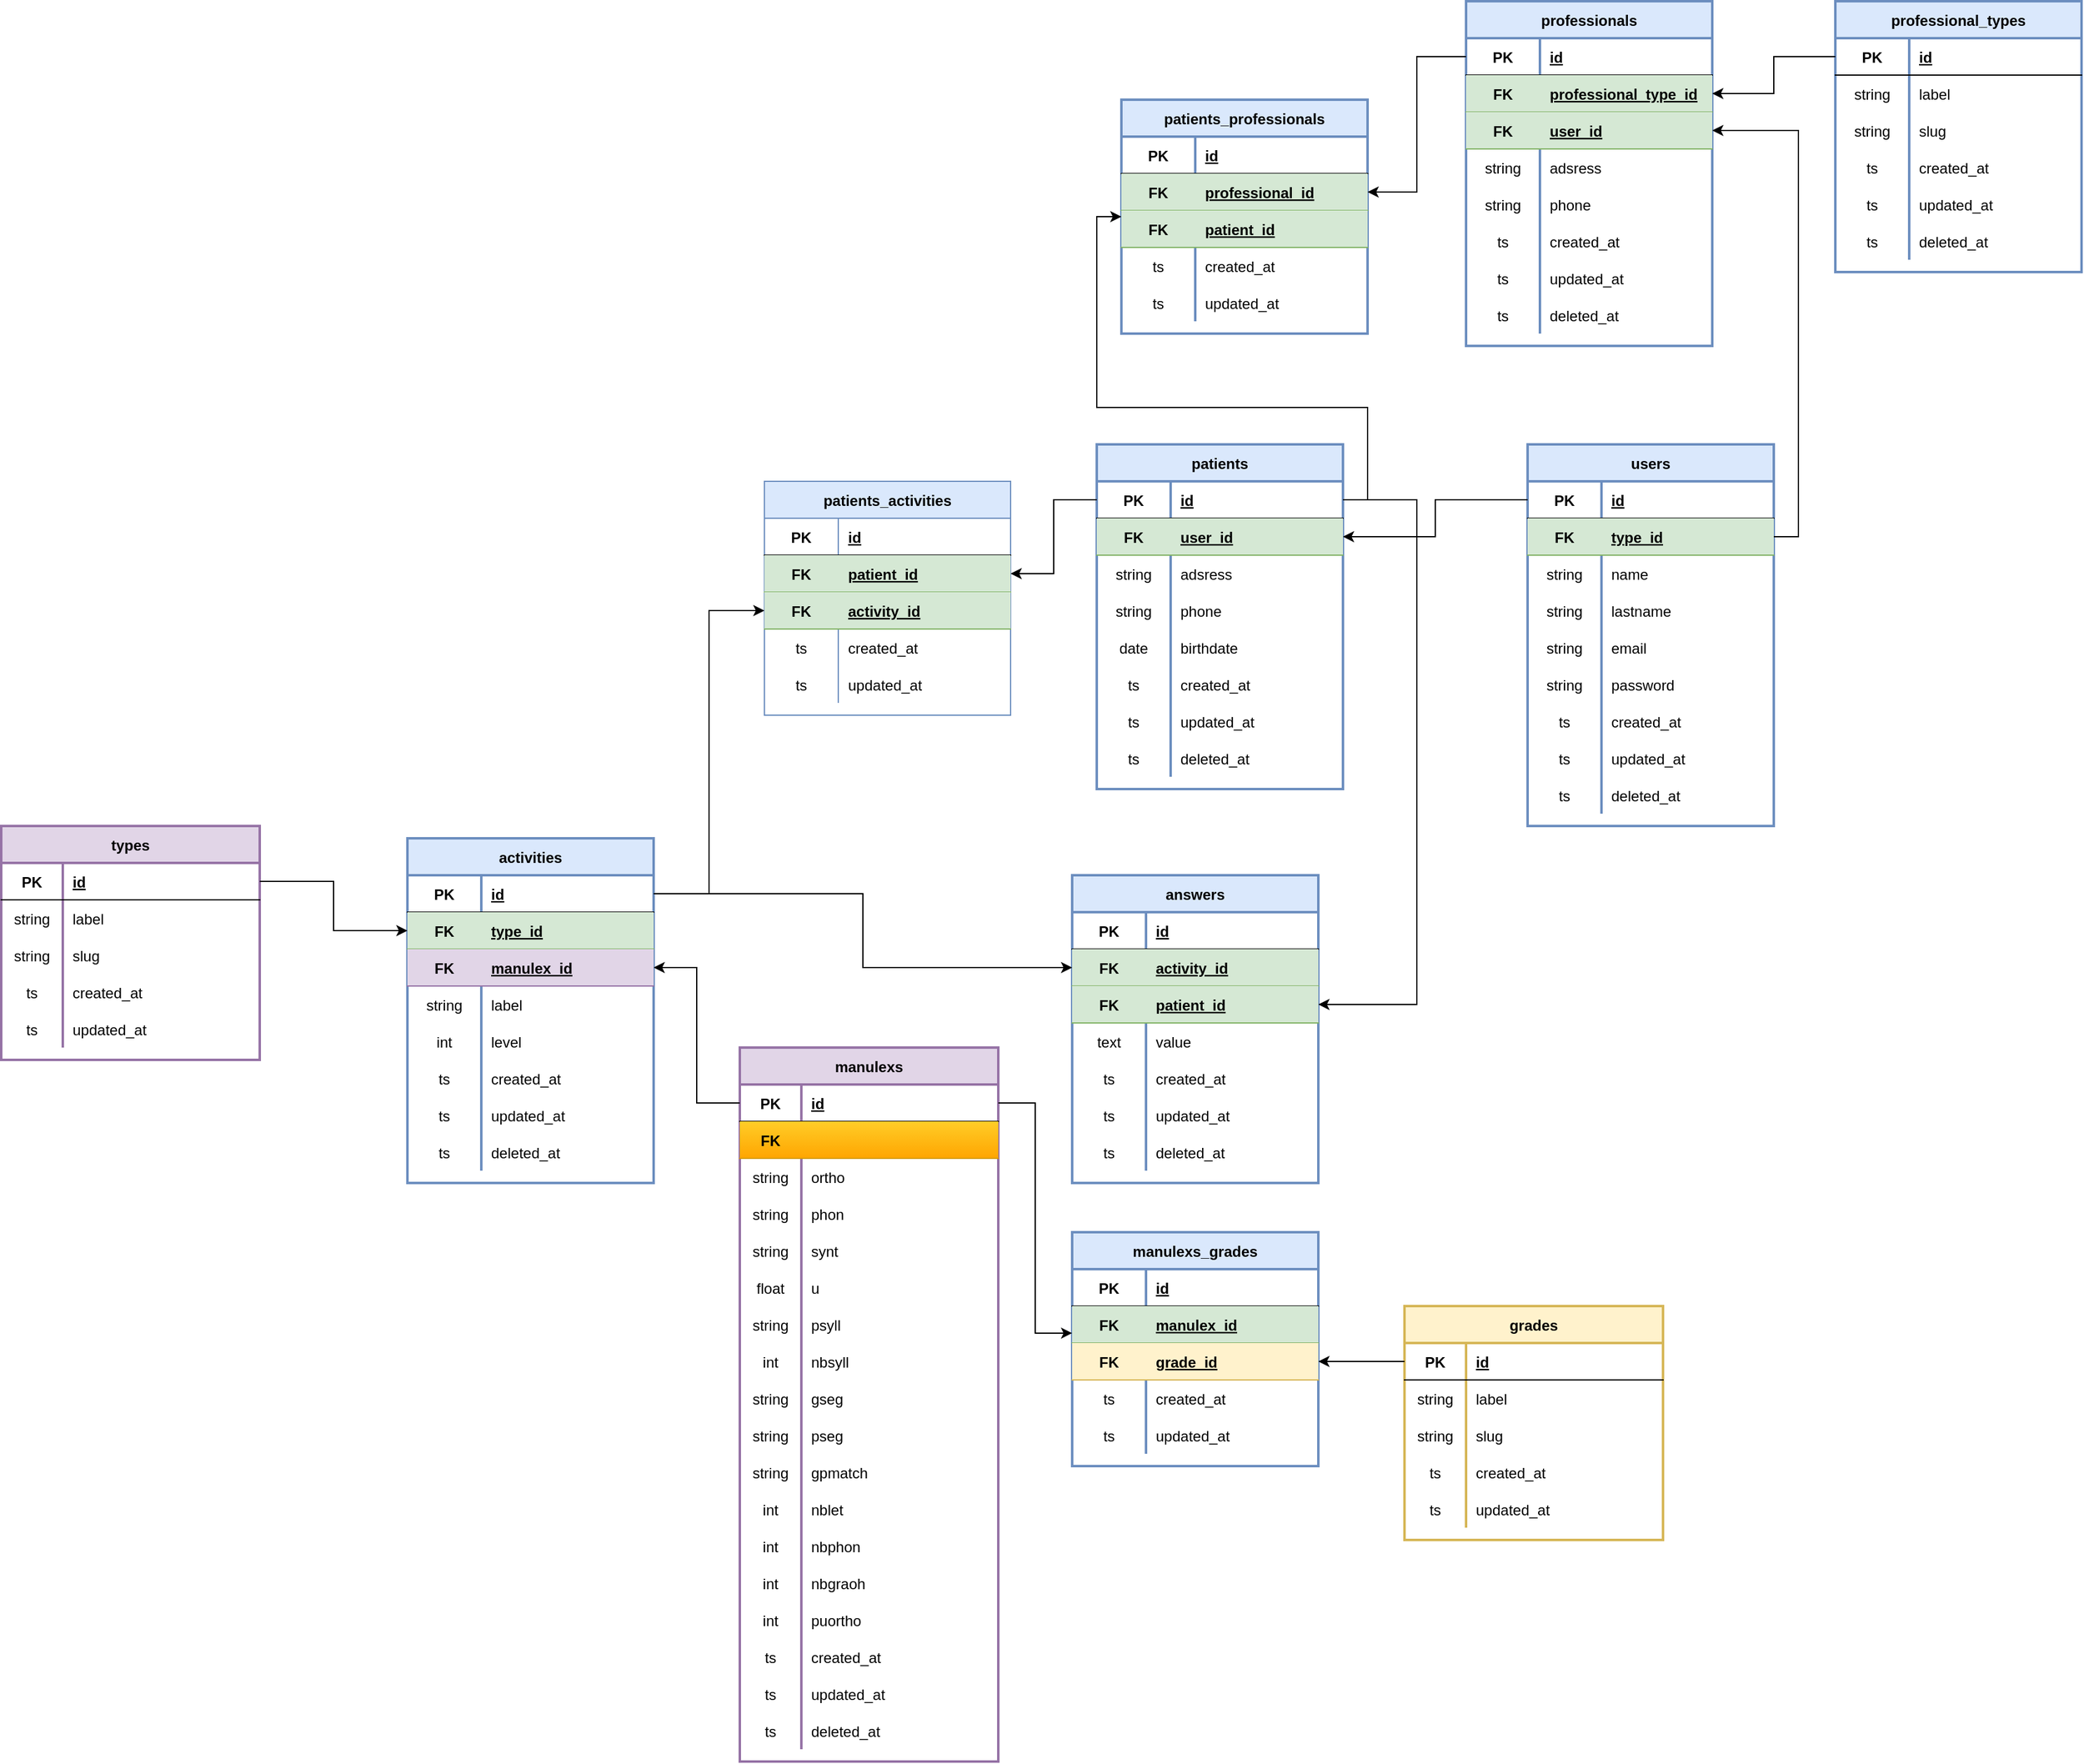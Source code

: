 <mxfile version="19.0.0" type="device"><diagram id="wL62WBHDFNxLLFZJQCPq" name="Page-1"><mxGraphModel dx="1298" dy="2463" grid="1" gridSize="10" guides="1" tooltips="1" connect="1" arrows="1" fold="1" page="1" pageScale="1" pageWidth="1169" pageHeight="1654" math="0" shadow="0"><root><mxCell id="0"/><mxCell id="1" parent="0"/><mxCell id="EMFQJ3Jm0xOn-z9hfl2h-20" value="users" style="shape=table;startSize=30;container=1;collapsible=1;childLayout=tableLayout;fixedRows=1;rowLines=0;fontStyle=1;align=center;resizeLast=1;fillColor=#dae8fc;strokeColor=#6c8ebf;swimlaneFillColor=none;strokeWidth=2;fontColor=default;" parent="1" vertex="1"><mxGeometry x="1370" y="10" width="200" height="310" as="geometry"/></mxCell><mxCell id="EMFQJ3Jm0xOn-z9hfl2h-21" value="" style="shape=partialRectangle;collapsible=0;dropTarget=0;pointerEvents=0;fillColor=none;top=0;left=0;bottom=1;right=0;points=[[0,0.5],[1,0.5]];portConstraint=eastwest;" parent="EMFQJ3Jm0xOn-z9hfl2h-20" vertex="1"><mxGeometry y="30" width="200" height="30" as="geometry"/></mxCell><mxCell id="EMFQJ3Jm0xOn-z9hfl2h-22" value="PK" style="shape=partialRectangle;connectable=0;fillColor=none;top=0;left=0;bottom=0;right=0;fontStyle=1;overflow=hidden;" parent="EMFQJ3Jm0xOn-z9hfl2h-21" vertex="1"><mxGeometry width="60" height="30" as="geometry"><mxRectangle width="60" height="30" as="alternateBounds"/></mxGeometry></mxCell><mxCell id="EMFQJ3Jm0xOn-z9hfl2h-23" value="id" style="shape=partialRectangle;connectable=0;fillColor=none;top=0;left=0;bottom=0;right=0;align=left;spacingLeft=6;fontStyle=5;overflow=hidden;" parent="EMFQJ3Jm0xOn-z9hfl2h-21" vertex="1"><mxGeometry x="60" width="140" height="30" as="geometry"><mxRectangle width="140" height="30" as="alternateBounds"/></mxGeometry></mxCell><mxCell id="EMFQJ3Jm0xOn-z9hfl2h-24" value="" style="shape=partialRectangle;collapsible=0;dropTarget=0;pointerEvents=0;fillColor=#d5e8d4;top=0;left=0;bottom=1;right=0;points=[[0,0.5],[1,0.5]];portConstraint=eastwest;strokeColor=#82b366;" parent="EMFQJ3Jm0xOn-z9hfl2h-20" vertex="1"><mxGeometry y="60" width="200" height="30" as="geometry"/></mxCell><mxCell id="EMFQJ3Jm0xOn-z9hfl2h-25" value="FK" style="shape=partialRectangle;connectable=0;fillColor=none;top=0;left=0;bottom=0;right=0;fontStyle=1;overflow=hidden;" parent="EMFQJ3Jm0xOn-z9hfl2h-24" vertex="1"><mxGeometry width="60" height="30" as="geometry"><mxRectangle width="60" height="30" as="alternateBounds"/></mxGeometry></mxCell><mxCell id="EMFQJ3Jm0xOn-z9hfl2h-26" value="type_id" style="shape=partialRectangle;connectable=0;fillColor=none;top=0;left=0;bottom=0;right=0;align=left;spacingLeft=6;fontStyle=5;overflow=hidden;fontColor=default;" parent="EMFQJ3Jm0xOn-z9hfl2h-24" vertex="1"><mxGeometry x="60" width="140" height="30" as="geometry"><mxRectangle width="140" height="30" as="alternateBounds"/></mxGeometry></mxCell><mxCell id="dp4pP6HA538-PB5t_vus-1" value="" style="shape=partialRectangle;collapsible=0;dropTarget=0;pointerEvents=0;fillColor=none;top=0;left=0;bottom=0;right=0;points=[[0,0.5],[1,0.5]];portConstraint=eastwest;" parent="EMFQJ3Jm0xOn-z9hfl2h-20" vertex="1"><mxGeometry y="90" width="200" height="30" as="geometry"/></mxCell><mxCell id="dp4pP6HA538-PB5t_vus-2" value="string" style="shape=partialRectangle;connectable=0;fillColor=none;top=0;left=0;bottom=0;right=0;editable=1;overflow=hidden;" parent="dp4pP6HA538-PB5t_vus-1" vertex="1"><mxGeometry width="60" height="30" as="geometry"><mxRectangle width="60" height="30" as="alternateBounds"/></mxGeometry></mxCell><mxCell id="dp4pP6HA538-PB5t_vus-3" value="name" style="shape=partialRectangle;connectable=0;fillColor=none;top=0;left=0;bottom=0;right=0;align=left;spacingLeft=6;overflow=hidden;" parent="dp4pP6HA538-PB5t_vus-1" vertex="1"><mxGeometry x="60" width="140" height="30" as="geometry"><mxRectangle width="140" height="30" as="alternateBounds"/></mxGeometry></mxCell><mxCell id="EYz6-RHcNURMKkpaRcYa-65" value="" style="shape=partialRectangle;collapsible=0;dropTarget=0;pointerEvents=0;fillColor=none;top=0;left=0;bottom=0;right=0;points=[[0,0.5],[1,0.5]];portConstraint=eastwest;" vertex="1" parent="EMFQJ3Jm0xOn-z9hfl2h-20"><mxGeometry y="120" width="200" height="30" as="geometry"/></mxCell><mxCell id="EYz6-RHcNURMKkpaRcYa-66" value="string" style="shape=partialRectangle;connectable=0;fillColor=none;top=0;left=0;bottom=0;right=0;editable=1;overflow=hidden;" vertex="1" parent="EYz6-RHcNURMKkpaRcYa-65"><mxGeometry width="60" height="30" as="geometry"><mxRectangle width="60" height="30" as="alternateBounds"/></mxGeometry></mxCell><mxCell id="EYz6-RHcNURMKkpaRcYa-67" value="lastname" style="shape=partialRectangle;connectable=0;fillColor=none;top=0;left=0;bottom=0;right=0;align=left;spacingLeft=6;overflow=hidden;" vertex="1" parent="EYz6-RHcNURMKkpaRcYa-65"><mxGeometry x="60" width="140" height="30" as="geometry"><mxRectangle width="140" height="30" as="alternateBounds"/></mxGeometry></mxCell><mxCell id="EYz6-RHcNURMKkpaRcYa-62" value="" style="shape=partialRectangle;collapsible=0;dropTarget=0;pointerEvents=0;fillColor=none;top=0;left=0;bottom=0;right=0;points=[[0,0.5],[1,0.5]];portConstraint=eastwest;" vertex="1" parent="EMFQJ3Jm0xOn-z9hfl2h-20"><mxGeometry y="150" width="200" height="30" as="geometry"/></mxCell><mxCell id="EYz6-RHcNURMKkpaRcYa-63" value="string" style="shape=partialRectangle;connectable=0;fillColor=none;top=0;left=0;bottom=0;right=0;editable=1;overflow=hidden;" vertex="1" parent="EYz6-RHcNURMKkpaRcYa-62"><mxGeometry width="60" height="30" as="geometry"><mxRectangle width="60" height="30" as="alternateBounds"/></mxGeometry></mxCell><mxCell id="EYz6-RHcNURMKkpaRcYa-64" value="email" style="shape=partialRectangle;connectable=0;fillColor=none;top=0;left=0;bottom=0;right=0;align=left;spacingLeft=6;overflow=hidden;" vertex="1" parent="EYz6-RHcNURMKkpaRcYa-62"><mxGeometry x="60" width="140" height="30" as="geometry"><mxRectangle width="140" height="30" as="alternateBounds"/></mxGeometry></mxCell><mxCell id="dp4pP6HA538-PB5t_vus-128" value="" style="shape=partialRectangle;collapsible=0;dropTarget=0;pointerEvents=0;fillColor=none;top=0;left=0;bottom=0;right=0;points=[[0,0.5],[1,0.5]];portConstraint=eastwest;" parent="EMFQJ3Jm0xOn-z9hfl2h-20" vertex="1"><mxGeometry y="180" width="200" height="30" as="geometry"/></mxCell><mxCell id="dp4pP6HA538-PB5t_vus-129" value="string" style="shape=partialRectangle;connectable=0;fillColor=none;top=0;left=0;bottom=0;right=0;editable=1;overflow=hidden;" parent="dp4pP6HA538-PB5t_vus-128" vertex="1"><mxGeometry width="60" height="30" as="geometry"><mxRectangle width="60" height="30" as="alternateBounds"/></mxGeometry></mxCell><mxCell id="dp4pP6HA538-PB5t_vus-130" value="password" style="shape=partialRectangle;connectable=0;fillColor=none;top=0;left=0;bottom=0;right=0;align=left;spacingLeft=6;overflow=hidden;" parent="dp4pP6HA538-PB5t_vus-128" vertex="1"><mxGeometry x="60" width="140" height="30" as="geometry"><mxRectangle width="140" height="30" as="alternateBounds"/></mxGeometry></mxCell><mxCell id="EMFQJ3Jm0xOn-z9hfl2h-33" value="" style="shape=partialRectangle;collapsible=0;dropTarget=0;pointerEvents=0;fillColor=none;top=0;left=0;bottom=0;right=0;points=[[0,0.5],[1,0.5]];portConstraint=eastwest;" parent="EMFQJ3Jm0xOn-z9hfl2h-20" vertex="1"><mxGeometry y="210" width="200" height="30" as="geometry"/></mxCell><mxCell id="EMFQJ3Jm0xOn-z9hfl2h-34" value="ts" style="shape=partialRectangle;connectable=0;fillColor=none;top=0;left=0;bottom=0;right=0;editable=1;overflow=hidden;" parent="EMFQJ3Jm0xOn-z9hfl2h-33" vertex="1"><mxGeometry width="60" height="30" as="geometry"><mxRectangle width="60" height="30" as="alternateBounds"/></mxGeometry></mxCell><mxCell id="EMFQJ3Jm0xOn-z9hfl2h-35" value="created_at" style="shape=partialRectangle;connectable=0;fillColor=none;top=0;left=0;bottom=0;right=0;align=left;spacingLeft=6;overflow=hidden;" parent="EMFQJ3Jm0xOn-z9hfl2h-33" vertex="1"><mxGeometry x="60" width="140" height="30" as="geometry"><mxRectangle width="140" height="30" as="alternateBounds"/></mxGeometry></mxCell><mxCell id="EMFQJ3Jm0xOn-z9hfl2h-36" value="" style="shape=partialRectangle;collapsible=0;dropTarget=0;pointerEvents=0;fillColor=none;top=0;left=0;bottom=0;right=0;points=[[0,0.5],[1,0.5]];portConstraint=eastwest;" parent="EMFQJ3Jm0xOn-z9hfl2h-20" vertex="1"><mxGeometry y="240" width="200" height="30" as="geometry"/></mxCell><mxCell id="EMFQJ3Jm0xOn-z9hfl2h-37" value="ts" style="shape=partialRectangle;connectable=0;fillColor=none;top=0;left=0;bottom=0;right=0;editable=1;overflow=hidden;" parent="EMFQJ3Jm0xOn-z9hfl2h-36" vertex="1"><mxGeometry width="60" height="30" as="geometry"><mxRectangle width="60" height="30" as="alternateBounds"/></mxGeometry></mxCell><mxCell id="EMFQJ3Jm0xOn-z9hfl2h-38" value="updated_at" style="shape=partialRectangle;connectable=0;fillColor=none;top=0;left=0;bottom=0;right=0;align=left;spacingLeft=6;overflow=hidden;" parent="EMFQJ3Jm0xOn-z9hfl2h-36" vertex="1"><mxGeometry x="60" width="140" height="30" as="geometry"><mxRectangle width="140" height="30" as="alternateBounds"/></mxGeometry></mxCell><mxCell id="dp4pP6HA538-PB5t_vus-4" value="" style="shape=partialRectangle;collapsible=0;dropTarget=0;pointerEvents=0;fillColor=none;top=0;left=0;bottom=0;right=0;points=[[0,0.5],[1,0.5]];portConstraint=eastwest;" parent="EMFQJ3Jm0xOn-z9hfl2h-20" vertex="1"><mxGeometry y="270" width="200" height="30" as="geometry"/></mxCell><mxCell id="dp4pP6HA538-PB5t_vus-5" value="ts" style="shape=partialRectangle;connectable=0;fillColor=none;top=0;left=0;bottom=0;right=0;editable=1;overflow=hidden;" parent="dp4pP6HA538-PB5t_vus-4" vertex="1"><mxGeometry width="60" height="30" as="geometry"><mxRectangle width="60" height="30" as="alternateBounds"/></mxGeometry></mxCell><mxCell id="dp4pP6HA538-PB5t_vus-6" value="deleted_at" style="shape=partialRectangle;connectable=0;fillColor=none;top=0;left=0;bottom=0;right=0;align=left;spacingLeft=6;overflow=hidden;" parent="dp4pP6HA538-PB5t_vus-4" vertex="1"><mxGeometry x="60" width="140" height="30" as="geometry"><mxRectangle width="140" height="30" as="alternateBounds"/></mxGeometry></mxCell><mxCell id="dp4pP6HA538-PB5t_vus-8" value="manulexs" style="shape=table;startSize=30;container=1;collapsible=1;childLayout=tableLayout;fixedRows=1;rowLines=0;fontStyle=1;align=center;resizeLast=1;rounded=0;shadow=0;sketch=0;fillColor=#e1d5e7;strokeColor=#9673a6;fontColor=default;strokeWidth=2;" parent="1" vertex="1"><mxGeometry x="730" y="500" width="210" height="580" as="geometry"/></mxCell><mxCell id="dp4pP6HA538-PB5t_vus-9" value="" style="shape=partialRectangle;collapsible=0;dropTarget=0;pointerEvents=0;fillColor=none;top=0;left=0;bottom=1;right=0;points=[[0,0.5],[1,0.5]];portConstraint=eastwest;" parent="dp4pP6HA538-PB5t_vus-8" vertex="1"><mxGeometry y="30" width="210" height="30" as="geometry"/></mxCell><mxCell id="dp4pP6HA538-PB5t_vus-10" value="PK" style="shape=partialRectangle;connectable=0;fillColor=none;top=0;left=0;bottom=0;right=0;fontStyle=1;overflow=hidden;" parent="dp4pP6HA538-PB5t_vus-9" vertex="1"><mxGeometry width="50" height="30" as="geometry"><mxRectangle width="50" height="30" as="alternateBounds"/></mxGeometry></mxCell><mxCell id="dp4pP6HA538-PB5t_vus-11" value="id" style="shape=partialRectangle;connectable=0;fillColor=none;top=0;left=0;bottom=0;right=0;align=left;spacingLeft=6;fontStyle=5;overflow=hidden;" parent="dp4pP6HA538-PB5t_vus-9" vertex="1"><mxGeometry x="50" width="160" height="30" as="geometry"><mxRectangle width="160" height="30" as="alternateBounds"/></mxGeometry></mxCell><mxCell id="dp4pP6HA538-PB5t_vus-15" value="" style="shape=partialRectangle;collapsible=0;dropTarget=0;pointerEvents=0;fillColor=#ffcd28;top=0;left=0;bottom=1;right=0;points=[[0,0.5],[1,0.5]];portConstraint=eastwest;strokeColor=#d79b00;gradientColor=#ffa500;" parent="dp4pP6HA538-PB5t_vus-8" vertex="1"><mxGeometry y="60" width="210" height="30" as="geometry"/></mxCell><mxCell id="dp4pP6HA538-PB5t_vus-16" value="FK" style="shape=partialRectangle;connectable=0;fillColor=none;top=0;left=0;bottom=0;right=0;fontStyle=1;overflow=hidden;" parent="dp4pP6HA538-PB5t_vus-15" vertex="1"><mxGeometry width="50" height="30" as="geometry"><mxRectangle width="50" height="30" as="alternateBounds"/></mxGeometry></mxCell><mxCell id="dp4pP6HA538-PB5t_vus-17" value="" style="shape=partialRectangle;connectable=0;fillColor=none;top=0;left=0;bottom=0;right=0;align=left;spacingLeft=6;fontStyle=5;overflow=hidden;fontColor=default;" parent="dp4pP6HA538-PB5t_vus-15" vertex="1"><mxGeometry x="50" width="160" height="30" as="geometry"><mxRectangle width="160" height="30" as="alternateBounds"/></mxGeometry></mxCell><mxCell id="dp4pP6HA538-PB5t_vus-24" value="" style="shape=partialRectangle;collapsible=0;dropTarget=0;pointerEvents=0;fillColor=none;top=0;left=0;bottom=0;right=0;points=[[0,0.5],[1,0.5]];portConstraint=eastwest;" parent="dp4pP6HA538-PB5t_vus-8" vertex="1"><mxGeometry y="90" width="210" height="30" as="geometry"/></mxCell><mxCell id="dp4pP6HA538-PB5t_vus-25" value="string" style="shape=partialRectangle;connectable=0;fillColor=none;top=0;left=0;bottom=0;right=0;editable=1;overflow=hidden;" parent="dp4pP6HA538-PB5t_vus-24" vertex="1"><mxGeometry width="50" height="30" as="geometry"><mxRectangle width="50" height="30" as="alternateBounds"/></mxGeometry></mxCell><mxCell id="dp4pP6HA538-PB5t_vus-26" value="ortho" style="shape=partialRectangle;connectable=0;fillColor=none;top=0;left=0;bottom=0;right=0;align=left;spacingLeft=6;overflow=hidden;" parent="dp4pP6HA538-PB5t_vus-24" vertex="1"><mxGeometry x="50" width="160" height="30" as="geometry"><mxRectangle width="160" height="30" as="alternateBounds"/></mxGeometry></mxCell><mxCell id="dp4pP6HA538-PB5t_vus-81" value="" style="shape=partialRectangle;collapsible=0;dropTarget=0;pointerEvents=0;fillColor=none;top=0;left=0;bottom=0;right=0;points=[[0,0.5],[1,0.5]];portConstraint=eastwest;" parent="dp4pP6HA538-PB5t_vus-8" vertex="1"><mxGeometry y="120" width="210" height="30" as="geometry"/></mxCell><mxCell id="dp4pP6HA538-PB5t_vus-82" value="string" style="shape=partialRectangle;connectable=0;fillColor=none;top=0;left=0;bottom=0;right=0;editable=1;overflow=hidden;" parent="dp4pP6HA538-PB5t_vus-81" vertex="1"><mxGeometry width="50" height="30" as="geometry"><mxRectangle width="50" height="30" as="alternateBounds"/></mxGeometry></mxCell><mxCell id="dp4pP6HA538-PB5t_vus-83" value="phon" style="shape=partialRectangle;connectable=0;fillColor=none;top=0;left=0;bottom=0;right=0;align=left;spacingLeft=6;overflow=hidden;" parent="dp4pP6HA538-PB5t_vus-81" vertex="1"><mxGeometry x="50" width="160" height="30" as="geometry"><mxRectangle width="160" height="30" as="alternateBounds"/></mxGeometry></mxCell><mxCell id="EYz6-RHcNURMKkpaRcYa-17" value="" style="shape=partialRectangle;collapsible=0;dropTarget=0;pointerEvents=0;fillColor=none;top=0;left=0;bottom=0;right=0;points=[[0,0.5],[1,0.5]];portConstraint=eastwest;" vertex="1" parent="dp4pP6HA538-PB5t_vus-8"><mxGeometry y="150" width="210" height="30" as="geometry"/></mxCell><mxCell id="EYz6-RHcNURMKkpaRcYa-18" value="string" style="shape=partialRectangle;connectable=0;fillColor=none;top=0;left=0;bottom=0;right=0;editable=1;overflow=hidden;" vertex="1" parent="EYz6-RHcNURMKkpaRcYa-17"><mxGeometry width="50" height="30" as="geometry"><mxRectangle width="50" height="30" as="alternateBounds"/></mxGeometry></mxCell><mxCell id="EYz6-RHcNURMKkpaRcYa-19" value="synt" style="shape=partialRectangle;connectable=0;fillColor=none;top=0;left=0;bottom=0;right=0;align=left;spacingLeft=6;overflow=hidden;" vertex="1" parent="EYz6-RHcNURMKkpaRcYa-17"><mxGeometry x="50" width="160" height="30" as="geometry"><mxRectangle width="160" height="30" as="alternateBounds"/></mxGeometry></mxCell><mxCell id="dp4pP6HA538-PB5t_vus-88" value="" style="shape=partialRectangle;collapsible=0;dropTarget=0;pointerEvents=0;fillColor=none;top=0;left=0;bottom=0;right=0;points=[[0,0.5],[1,0.5]];portConstraint=eastwest;" parent="dp4pP6HA538-PB5t_vus-8" vertex="1"><mxGeometry y="180" width="210" height="30" as="geometry"/></mxCell><mxCell id="dp4pP6HA538-PB5t_vus-89" value="float" style="shape=partialRectangle;connectable=0;fillColor=none;top=0;left=0;bottom=0;right=0;editable=1;overflow=hidden;" parent="dp4pP6HA538-PB5t_vus-88" vertex="1"><mxGeometry width="50" height="30" as="geometry"><mxRectangle width="50" height="30" as="alternateBounds"/></mxGeometry></mxCell><mxCell id="dp4pP6HA538-PB5t_vus-90" value="u" style="shape=partialRectangle;connectable=0;fillColor=none;top=0;left=0;bottom=0;right=0;align=left;spacingLeft=6;overflow=hidden;" parent="dp4pP6HA538-PB5t_vus-88" vertex="1"><mxGeometry x="50" width="160" height="30" as="geometry"><mxRectangle width="160" height="30" as="alternateBounds"/></mxGeometry></mxCell><mxCell id="dp4pP6HA538-PB5t_vus-94" value="" style="shape=partialRectangle;collapsible=0;dropTarget=0;pointerEvents=0;fillColor=none;top=0;left=0;bottom=0;right=0;points=[[0,0.5],[1,0.5]];portConstraint=eastwest;" parent="dp4pP6HA538-PB5t_vus-8" vertex="1"><mxGeometry y="210" width="210" height="30" as="geometry"/></mxCell><mxCell id="dp4pP6HA538-PB5t_vus-95" value="string" style="shape=partialRectangle;connectable=0;fillColor=none;top=0;left=0;bottom=0;right=0;editable=1;overflow=hidden;" parent="dp4pP6HA538-PB5t_vus-94" vertex="1"><mxGeometry width="50" height="30" as="geometry"><mxRectangle width="50" height="30" as="alternateBounds"/></mxGeometry></mxCell><mxCell id="dp4pP6HA538-PB5t_vus-96" value="psyll" style="shape=partialRectangle;connectable=0;fillColor=none;top=0;left=0;bottom=0;right=0;align=left;spacingLeft=6;overflow=hidden;" parent="dp4pP6HA538-PB5t_vus-94" vertex="1"><mxGeometry x="50" width="160" height="30" as="geometry"><mxRectangle width="160" height="30" as="alternateBounds"/></mxGeometry></mxCell><mxCell id="EYz6-RHcNURMKkpaRcYa-20" value="" style="shape=partialRectangle;collapsible=0;dropTarget=0;pointerEvents=0;fillColor=none;top=0;left=0;bottom=0;right=0;points=[[0,0.5],[1,0.5]];portConstraint=eastwest;" vertex="1" parent="dp4pP6HA538-PB5t_vus-8"><mxGeometry y="240" width="210" height="30" as="geometry"/></mxCell><mxCell id="EYz6-RHcNURMKkpaRcYa-21" value="int" style="shape=partialRectangle;connectable=0;fillColor=none;top=0;left=0;bottom=0;right=0;editable=1;overflow=hidden;" vertex="1" parent="EYz6-RHcNURMKkpaRcYa-20"><mxGeometry width="50" height="30" as="geometry"><mxRectangle width="50" height="30" as="alternateBounds"/></mxGeometry></mxCell><mxCell id="EYz6-RHcNURMKkpaRcYa-22" value="nbsyll" style="shape=partialRectangle;connectable=0;fillColor=none;top=0;left=0;bottom=0;right=0;align=left;spacingLeft=6;overflow=hidden;" vertex="1" parent="EYz6-RHcNURMKkpaRcYa-20"><mxGeometry x="50" width="160" height="30" as="geometry"><mxRectangle width="160" height="30" as="alternateBounds"/></mxGeometry></mxCell><mxCell id="dp4pP6HA538-PB5t_vus-97" value="" style="shape=partialRectangle;collapsible=0;dropTarget=0;pointerEvents=0;fillColor=none;top=0;left=0;bottom=0;right=0;points=[[0,0.5],[1,0.5]];portConstraint=eastwest;" parent="dp4pP6HA538-PB5t_vus-8" vertex="1"><mxGeometry y="270" width="210" height="30" as="geometry"/></mxCell><mxCell id="dp4pP6HA538-PB5t_vus-98" value="string" style="shape=partialRectangle;connectable=0;fillColor=none;top=0;left=0;bottom=0;right=0;editable=1;overflow=hidden;" parent="dp4pP6HA538-PB5t_vus-97" vertex="1"><mxGeometry width="50" height="30" as="geometry"><mxRectangle width="50" height="30" as="alternateBounds"/></mxGeometry></mxCell><mxCell id="dp4pP6HA538-PB5t_vus-99" value="gseg" style="shape=partialRectangle;connectable=0;fillColor=none;top=0;left=0;bottom=0;right=0;align=left;spacingLeft=6;overflow=hidden;" parent="dp4pP6HA538-PB5t_vus-97" vertex="1"><mxGeometry x="50" width="160" height="30" as="geometry"><mxRectangle width="160" height="30" as="alternateBounds"/></mxGeometry></mxCell><mxCell id="dp4pP6HA538-PB5t_vus-100" value="" style="shape=partialRectangle;collapsible=0;dropTarget=0;pointerEvents=0;fillColor=none;top=0;left=0;bottom=0;right=0;points=[[0,0.5],[1,0.5]];portConstraint=eastwest;" parent="dp4pP6HA538-PB5t_vus-8" vertex="1"><mxGeometry y="300" width="210" height="30" as="geometry"/></mxCell><mxCell id="dp4pP6HA538-PB5t_vus-101" value="string" style="shape=partialRectangle;connectable=0;fillColor=none;top=0;left=0;bottom=0;right=0;editable=1;overflow=hidden;" parent="dp4pP6HA538-PB5t_vus-100" vertex="1"><mxGeometry width="50" height="30" as="geometry"><mxRectangle width="50" height="30" as="alternateBounds"/></mxGeometry></mxCell><mxCell id="dp4pP6HA538-PB5t_vus-102" value="pseg" style="shape=partialRectangle;connectable=0;fillColor=none;top=0;left=0;bottom=0;right=0;align=left;spacingLeft=6;overflow=hidden;" parent="dp4pP6HA538-PB5t_vus-100" vertex="1"><mxGeometry x="50" width="160" height="30" as="geometry"><mxRectangle width="160" height="30" as="alternateBounds"/></mxGeometry></mxCell><mxCell id="EYz6-RHcNURMKkpaRcYa-23" value="" style="shape=partialRectangle;collapsible=0;dropTarget=0;pointerEvents=0;fillColor=none;top=0;left=0;bottom=0;right=0;points=[[0,0.5],[1,0.5]];portConstraint=eastwest;" vertex="1" parent="dp4pP6HA538-PB5t_vus-8"><mxGeometry y="330" width="210" height="30" as="geometry"/></mxCell><mxCell id="EYz6-RHcNURMKkpaRcYa-24" value="string" style="shape=partialRectangle;connectable=0;fillColor=none;top=0;left=0;bottom=0;right=0;editable=1;overflow=hidden;" vertex="1" parent="EYz6-RHcNURMKkpaRcYa-23"><mxGeometry width="50" height="30" as="geometry"><mxRectangle width="50" height="30" as="alternateBounds"/></mxGeometry></mxCell><mxCell id="EYz6-RHcNURMKkpaRcYa-25" value="gpmatch" style="shape=partialRectangle;connectable=0;fillColor=none;top=0;left=0;bottom=0;right=0;align=left;spacingLeft=6;overflow=hidden;" vertex="1" parent="EYz6-RHcNURMKkpaRcYa-23"><mxGeometry x="50" width="160" height="30" as="geometry"><mxRectangle width="160" height="30" as="alternateBounds"/></mxGeometry></mxCell><mxCell id="dp4pP6HA538-PB5t_vus-103" value="" style="shape=partialRectangle;collapsible=0;dropTarget=0;pointerEvents=0;fillColor=none;top=0;left=0;bottom=0;right=0;points=[[0,0.5],[1,0.5]];portConstraint=eastwest;" parent="dp4pP6HA538-PB5t_vus-8" vertex="1"><mxGeometry y="360" width="210" height="30" as="geometry"/></mxCell><mxCell id="dp4pP6HA538-PB5t_vus-104" value="int" style="shape=partialRectangle;connectable=0;fillColor=none;top=0;left=0;bottom=0;right=0;editable=1;overflow=hidden;" parent="dp4pP6HA538-PB5t_vus-103" vertex="1"><mxGeometry width="50" height="30" as="geometry"><mxRectangle width="50" height="30" as="alternateBounds"/></mxGeometry></mxCell><mxCell id="dp4pP6HA538-PB5t_vus-105" value="nblet" style="shape=partialRectangle;connectable=0;fillColor=none;top=0;left=0;bottom=0;right=0;align=left;spacingLeft=6;overflow=hidden;" parent="dp4pP6HA538-PB5t_vus-103" vertex="1"><mxGeometry x="50" width="160" height="30" as="geometry"><mxRectangle width="160" height="30" as="alternateBounds"/></mxGeometry></mxCell><mxCell id="EYz6-RHcNURMKkpaRcYa-26" value="" style="shape=partialRectangle;collapsible=0;dropTarget=0;pointerEvents=0;fillColor=none;top=0;left=0;bottom=0;right=0;points=[[0,0.5],[1,0.5]];portConstraint=eastwest;" vertex="1" parent="dp4pP6HA538-PB5t_vus-8"><mxGeometry y="390" width="210" height="30" as="geometry"/></mxCell><mxCell id="EYz6-RHcNURMKkpaRcYa-27" value="int" style="shape=partialRectangle;connectable=0;fillColor=none;top=0;left=0;bottom=0;right=0;editable=1;overflow=hidden;" vertex="1" parent="EYz6-RHcNURMKkpaRcYa-26"><mxGeometry width="50" height="30" as="geometry"><mxRectangle width="50" height="30" as="alternateBounds"/></mxGeometry></mxCell><mxCell id="EYz6-RHcNURMKkpaRcYa-28" value="nbphon" style="shape=partialRectangle;connectable=0;fillColor=none;top=0;left=0;bottom=0;right=0;align=left;spacingLeft=6;overflow=hidden;" vertex="1" parent="EYz6-RHcNURMKkpaRcYa-26"><mxGeometry x="50" width="160" height="30" as="geometry"><mxRectangle width="160" height="30" as="alternateBounds"/></mxGeometry></mxCell><mxCell id="EYz6-RHcNURMKkpaRcYa-29" value="" style="shape=partialRectangle;collapsible=0;dropTarget=0;pointerEvents=0;fillColor=none;top=0;left=0;bottom=0;right=0;points=[[0,0.5],[1,0.5]];portConstraint=eastwest;" vertex="1" parent="dp4pP6HA538-PB5t_vus-8"><mxGeometry y="420" width="210" height="30" as="geometry"/></mxCell><mxCell id="EYz6-RHcNURMKkpaRcYa-30" value="int" style="shape=partialRectangle;connectable=0;fillColor=none;top=0;left=0;bottom=0;right=0;editable=1;overflow=hidden;" vertex="1" parent="EYz6-RHcNURMKkpaRcYa-29"><mxGeometry width="50" height="30" as="geometry"><mxRectangle width="50" height="30" as="alternateBounds"/></mxGeometry></mxCell><mxCell id="EYz6-RHcNURMKkpaRcYa-31" value="nbgraoh" style="shape=partialRectangle;connectable=0;fillColor=none;top=0;left=0;bottom=0;right=0;align=left;spacingLeft=6;overflow=hidden;" vertex="1" parent="EYz6-RHcNURMKkpaRcYa-29"><mxGeometry x="50" width="160" height="30" as="geometry"><mxRectangle width="160" height="30" as="alternateBounds"/></mxGeometry></mxCell><mxCell id="EYz6-RHcNURMKkpaRcYa-32" value="" style="shape=partialRectangle;collapsible=0;dropTarget=0;pointerEvents=0;fillColor=none;top=0;left=0;bottom=0;right=0;points=[[0,0.5],[1,0.5]];portConstraint=eastwest;" vertex="1" parent="dp4pP6HA538-PB5t_vus-8"><mxGeometry y="450" width="210" height="30" as="geometry"/></mxCell><mxCell id="EYz6-RHcNURMKkpaRcYa-33" value="int" style="shape=partialRectangle;connectable=0;fillColor=none;top=0;left=0;bottom=0;right=0;editable=1;overflow=hidden;" vertex="1" parent="EYz6-RHcNURMKkpaRcYa-32"><mxGeometry width="50" height="30" as="geometry"><mxRectangle width="50" height="30" as="alternateBounds"/></mxGeometry></mxCell><mxCell id="EYz6-RHcNURMKkpaRcYa-34" value="puortho" style="shape=partialRectangle;connectable=0;fillColor=none;top=0;left=0;bottom=0;right=0;align=left;spacingLeft=6;overflow=hidden;" vertex="1" parent="EYz6-RHcNURMKkpaRcYa-32"><mxGeometry x="50" width="160" height="30" as="geometry"><mxRectangle width="160" height="30" as="alternateBounds"/></mxGeometry></mxCell><mxCell id="dp4pP6HA538-PB5t_vus-30" value="" style="shape=partialRectangle;collapsible=0;dropTarget=0;pointerEvents=0;fillColor=none;top=0;left=0;bottom=0;right=0;points=[[0,0.5],[1,0.5]];portConstraint=eastwest;" parent="dp4pP6HA538-PB5t_vus-8" vertex="1"><mxGeometry y="480" width="210" height="30" as="geometry"/></mxCell><mxCell id="dp4pP6HA538-PB5t_vus-31" value="ts" style="shape=partialRectangle;connectable=0;fillColor=none;top=0;left=0;bottom=0;right=0;editable=1;overflow=hidden;" parent="dp4pP6HA538-PB5t_vus-30" vertex="1"><mxGeometry width="50" height="30" as="geometry"><mxRectangle width="50" height="30" as="alternateBounds"/></mxGeometry></mxCell><mxCell id="dp4pP6HA538-PB5t_vus-32" value="created_at" style="shape=partialRectangle;connectable=0;fillColor=none;top=0;left=0;bottom=0;right=0;align=left;spacingLeft=6;overflow=hidden;" parent="dp4pP6HA538-PB5t_vus-30" vertex="1"><mxGeometry x="50" width="160" height="30" as="geometry"><mxRectangle width="160" height="30" as="alternateBounds"/></mxGeometry></mxCell><mxCell id="dp4pP6HA538-PB5t_vus-33" value="" style="shape=partialRectangle;collapsible=0;dropTarget=0;pointerEvents=0;fillColor=none;top=0;left=0;bottom=0;right=0;points=[[0,0.5],[1,0.5]];portConstraint=eastwest;" parent="dp4pP6HA538-PB5t_vus-8" vertex="1"><mxGeometry y="510" width="210" height="30" as="geometry"/></mxCell><mxCell id="dp4pP6HA538-PB5t_vus-34" value="ts" style="shape=partialRectangle;connectable=0;fillColor=none;top=0;left=0;bottom=0;right=0;editable=1;overflow=hidden;" parent="dp4pP6HA538-PB5t_vus-33" vertex="1"><mxGeometry width="50" height="30" as="geometry"><mxRectangle width="50" height="30" as="alternateBounds"/></mxGeometry></mxCell><mxCell id="dp4pP6HA538-PB5t_vus-35" value="updated_at" style="shape=partialRectangle;connectable=0;fillColor=none;top=0;left=0;bottom=0;right=0;align=left;spacingLeft=6;overflow=hidden;" parent="dp4pP6HA538-PB5t_vus-33" vertex="1"><mxGeometry x="50" width="160" height="30" as="geometry"><mxRectangle width="160" height="30" as="alternateBounds"/></mxGeometry></mxCell><mxCell id="EYz6-RHcNURMKkpaRcYa-35" value="" style="shape=partialRectangle;collapsible=0;dropTarget=0;pointerEvents=0;fillColor=none;top=0;left=0;bottom=0;right=0;points=[[0,0.5],[1,0.5]];portConstraint=eastwest;" vertex="1" parent="dp4pP6HA538-PB5t_vus-8"><mxGeometry y="540" width="210" height="30" as="geometry"/></mxCell><mxCell id="EYz6-RHcNURMKkpaRcYa-36" value="ts" style="shape=partialRectangle;connectable=0;fillColor=none;top=0;left=0;bottom=0;right=0;editable=1;overflow=hidden;" vertex="1" parent="EYz6-RHcNURMKkpaRcYa-35"><mxGeometry width="50" height="30" as="geometry"><mxRectangle width="50" height="30" as="alternateBounds"/></mxGeometry></mxCell><mxCell id="EYz6-RHcNURMKkpaRcYa-37" value="deleted_at" style="shape=partialRectangle;connectable=0;fillColor=none;top=0;left=0;bottom=0;right=0;align=left;spacingLeft=6;overflow=hidden;" vertex="1" parent="EYz6-RHcNURMKkpaRcYa-35"><mxGeometry x="50" width="160" height="30" as="geometry"><mxRectangle width="160" height="30" as="alternateBounds"/></mxGeometry></mxCell><mxCell id="dp4pP6HA538-PB5t_vus-106" value="patients" style="shape=table;startSize=30;container=1;collapsible=1;childLayout=tableLayout;fixedRows=1;rowLines=0;fontStyle=1;align=center;resizeLast=1;fillColor=#dae8fc;strokeColor=#6c8ebf;swimlaneFillColor=none;strokeWidth=2;fontColor=default;" parent="1" vertex="1"><mxGeometry x="1020" y="10" width="200" height="280" as="geometry"/></mxCell><mxCell id="dp4pP6HA538-PB5t_vus-107" value="" style="shape=partialRectangle;collapsible=0;dropTarget=0;pointerEvents=0;fillColor=none;top=0;left=0;bottom=1;right=0;points=[[0,0.5],[1,0.5]];portConstraint=eastwest;" parent="dp4pP6HA538-PB5t_vus-106" vertex="1"><mxGeometry y="30" width="200" height="30" as="geometry"/></mxCell><mxCell id="dp4pP6HA538-PB5t_vus-108" value="PK" style="shape=partialRectangle;connectable=0;fillColor=none;top=0;left=0;bottom=0;right=0;fontStyle=1;overflow=hidden;" parent="dp4pP6HA538-PB5t_vus-107" vertex="1"><mxGeometry width="60" height="30" as="geometry"><mxRectangle width="60" height="30" as="alternateBounds"/></mxGeometry></mxCell><mxCell id="dp4pP6HA538-PB5t_vus-109" value="id" style="shape=partialRectangle;connectable=0;fillColor=none;top=0;left=0;bottom=0;right=0;align=left;spacingLeft=6;fontStyle=5;overflow=hidden;" parent="dp4pP6HA538-PB5t_vus-107" vertex="1"><mxGeometry x="60" width="140" height="30" as="geometry"><mxRectangle width="140" height="30" as="alternateBounds"/></mxGeometry></mxCell><mxCell id="dp4pP6HA538-PB5t_vus-110" value="" style="shape=partialRectangle;collapsible=0;dropTarget=0;pointerEvents=0;fillColor=#d5e8d4;top=0;left=0;bottom=1;right=0;points=[[0,0.5],[1,0.5]];portConstraint=eastwest;strokeColor=#82b366;" parent="dp4pP6HA538-PB5t_vus-106" vertex="1"><mxGeometry y="60" width="200" height="30" as="geometry"/></mxCell><mxCell id="dp4pP6HA538-PB5t_vus-111" value="FK" style="shape=partialRectangle;connectable=0;fillColor=none;top=0;left=0;bottom=0;right=0;fontStyle=1;overflow=hidden;" parent="dp4pP6HA538-PB5t_vus-110" vertex="1"><mxGeometry width="60" height="30" as="geometry"><mxRectangle width="60" height="30" as="alternateBounds"/></mxGeometry></mxCell><mxCell id="dp4pP6HA538-PB5t_vus-112" value="user_id" style="shape=partialRectangle;connectable=0;fillColor=none;top=0;left=0;bottom=0;right=0;align=left;spacingLeft=6;fontStyle=5;overflow=hidden;fontColor=default;" parent="dp4pP6HA538-PB5t_vus-110" vertex="1"><mxGeometry x="60" width="140" height="30" as="geometry"><mxRectangle width="140" height="30" as="alternateBounds"/></mxGeometry></mxCell><mxCell id="dp4pP6HA538-PB5t_vus-119" value="" style="shape=partialRectangle;collapsible=0;dropTarget=0;pointerEvents=0;fillColor=none;top=0;left=0;bottom=0;right=0;points=[[0,0.5],[1,0.5]];portConstraint=eastwest;" parent="dp4pP6HA538-PB5t_vus-106" vertex="1"><mxGeometry y="90" width="200" height="30" as="geometry"/></mxCell><mxCell id="dp4pP6HA538-PB5t_vus-120" value="string" style="shape=partialRectangle;connectable=0;fillColor=none;top=0;left=0;bottom=0;right=0;editable=1;overflow=hidden;" parent="dp4pP6HA538-PB5t_vus-119" vertex="1"><mxGeometry width="60" height="30" as="geometry"><mxRectangle width="60" height="30" as="alternateBounds"/></mxGeometry></mxCell><mxCell id="dp4pP6HA538-PB5t_vus-121" value="adsress" style="shape=partialRectangle;connectable=0;fillColor=none;top=0;left=0;bottom=0;right=0;align=left;spacingLeft=6;overflow=hidden;" parent="dp4pP6HA538-PB5t_vus-119" vertex="1"><mxGeometry x="60" width="140" height="30" as="geometry"><mxRectangle width="140" height="30" as="alternateBounds"/></mxGeometry></mxCell><mxCell id="EYz6-RHcNURMKkpaRcYa-71" value="" style="shape=partialRectangle;collapsible=0;dropTarget=0;pointerEvents=0;fillColor=none;top=0;left=0;bottom=0;right=0;points=[[0,0.5],[1,0.5]];portConstraint=eastwest;" vertex="1" parent="dp4pP6HA538-PB5t_vus-106"><mxGeometry y="120" width="200" height="30" as="geometry"/></mxCell><mxCell id="EYz6-RHcNURMKkpaRcYa-72" value="string" style="shape=partialRectangle;connectable=0;fillColor=none;top=0;left=0;bottom=0;right=0;editable=1;overflow=hidden;" vertex="1" parent="EYz6-RHcNURMKkpaRcYa-71"><mxGeometry width="60" height="30" as="geometry"><mxRectangle width="60" height="30" as="alternateBounds"/></mxGeometry></mxCell><mxCell id="EYz6-RHcNURMKkpaRcYa-73" value="phone" style="shape=partialRectangle;connectable=0;fillColor=none;top=0;left=0;bottom=0;right=0;align=left;spacingLeft=6;overflow=hidden;" vertex="1" parent="EYz6-RHcNURMKkpaRcYa-71"><mxGeometry x="60" width="140" height="30" as="geometry"><mxRectangle width="140" height="30" as="alternateBounds"/></mxGeometry></mxCell><mxCell id="EYz6-RHcNURMKkpaRcYa-74" value="" style="shape=partialRectangle;collapsible=0;dropTarget=0;pointerEvents=0;fillColor=none;top=0;left=0;bottom=0;right=0;points=[[0,0.5],[1,0.5]];portConstraint=eastwest;" vertex="1" parent="dp4pP6HA538-PB5t_vus-106"><mxGeometry y="150" width="200" height="30" as="geometry"/></mxCell><mxCell id="EYz6-RHcNURMKkpaRcYa-75" value="date" style="shape=partialRectangle;connectable=0;fillColor=none;top=0;left=0;bottom=0;right=0;editable=1;overflow=hidden;" vertex="1" parent="EYz6-RHcNURMKkpaRcYa-74"><mxGeometry width="60" height="30" as="geometry"><mxRectangle width="60" height="30" as="alternateBounds"/></mxGeometry></mxCell><mxCell id="EYz6-RHcNURMKkpaRcYa-76" value="birthdate" style="shape=partialRectangle;connectable=0;fillColor=none;top=0;left=0;bottom=0;right=0;align=left;spacingLeft=6;overflow=hidden;" vertex="1" parent="EYz6-RHcNURMKkpaRcYa-74"><mxGeometry x="60" width="140" height="30" as="geometry"><mxRectangle width="140" height="30" as="alternateBounds"/></mxGeometry></mxCell><mxCell id="EYz6-RHcNURMKkpaRcYa-68" value="" style="shape=partialRectangle;collapsible=0;dropTarget=0;pointerEvents=0;fillColor=none;top=0;left=0;bottom=0;right=0;points=[[0,0.5],[1,0.5]];portConstraint=eastwest;" vertex="1" parent="dp4pP6HA538-PB5t_vus-106"><mxGeometry y="180" width="200" height="30" as="geometry"/></mxCell><mxCell id="EYz6-RHcNURMKkpaRcYa-69" value="ts" style="shape=partialRectangle;connectable=0;fillColor=none;top=0;left=0;bottom=0;right=0;editable=1;overflow=hidden;" vertex="1" parent="EYz6-RHcNURMKkpaRcYa-68"><mxGeometry width="60" height="30" as="geometry"><mxRectangle width="60" height="30" as="alternateBounds"/></mxGeometry></mxCell><mxCell id="EYz6-RHcNURMKkpaRcYa-70" value="created_at" style="shape=partialRectangle;connectable=0;fillColor=none;top=0;left=0;bottom=0;right=0;align=left;spacingLeft=6;overflow=hidden;" vertex="1" parent="EYz6-RHcNURMKkpaRcYa-68"><mxGeometry x="60" width="140" height="30" as="geometry"><mxRectangle width="140" height="30" as="alternateBounds"/></mxGeometry></mxCell><mxCell id="dp4pP6HA538-PB5t_vus-122" value="" style="shape=partialRectangle;collapsible=0;dropTarget=0;pointerEvents=0;fillColor=none;top=0;left=0;bottom=0;right=0;points=[[0,0.5],[1,0.5]];portConstraint=eastwest;" parent="dp4pP6HA538-PB5t_vus-106" vertex="1"><mxGeometry y="210" width="200" height="30" as="geometry"/></mxCell><mxCell id="dp4pP6HA538-PB5t_vus-123" value="ts" style="shape=partialRectangle;connectable=0;fillColor=none;top=0;left=0;bottom=0;right=0;editable=1;overflow=hidden;" parent="dp4pP6HA538-PB5t_vus-122" vertex="1"><mxGeometry width="60" height="30" as="geometry"><mxRectangle width="60" height="30" as="alternateBounds"/></mxGeometry></mxCell><mxCell id="dp4pP6HA538-PB5t_vus-124" value="updated_at" style="shape=partialRectangle;connectable=0;fillColor=none;top=0;left=0;bottom=0;right=0;align=left;spacingLeft=6;overflow=hidden;" parent="dp4pP6HA538-PB5t_vus-122" vertex="1"><mxGeometry x="60" width="140" height="30" as="geometry"><mxRectangle width="140" height="30" as="alternateBounds"/></mxGeometry></mxCell><mxCell id="dp4pP6HA538-PB5t_vus-125" value="" style="shape=partialRectangle;collapsible=0;dropTarget=0;pointerEvents=0;fillColor=none;top=0;left=0;bottom=0;right=0;points=[[0,0.5],[1,0.5]];portConstraint=eastwest;" parent="dp4pP6HA538-PB5t_vus-106" vertex="1"><mxGeometry y="240" width="200" height="30" as="geometry"/></mxCell><mxCell id="dp4pP6HA538-PB5t_vus-126" value="ts" style="shape=partialRectangle;connectable=0;fillColor=none;top=0;left=0;bottom=0;right=0;editable=1;overflow=hidden;" parent="dp4pP6HA538-PB5t_vus-125" vertex="1"><mxGeometry width="60" height="30" as="geometry"><mxRectangle width="60" height="30" as="alternateBounds"/></mxGeometry></mxCell><mxCell id="dp4pP6HA538-PB5t_vus-127" value="deleted_at" style="shape=partialRectangle;connectable=0;fillColor=none;top=0;left=0;bottom=0;right=0;align=left;spacingLeft=6;overflow=hidden;" parent="dp4pP6HA538-PB5t_vus-125" vertex="1"><mxGeometry x="60" width="140" height="30" as="geometry"><mxRectangle width="140" height="30" as="alternateBounds"/></mxGeometry></mxCell><mxCell id="dp4pP6HA538-PB5t_vus-134" value="activities" style="shape=table;startSize=30;container=1;collapsible=1;childLayout=tableLayout;fixedRows=1;rowLines=0;fontStyle=1;align=center;resizeLast=1;fillColor=#dae8fc;strokeColor=#6c8ebf;swimlaneFillColor=none;strokeWidth=2;fontColor=default;" parent="1" vertex="1"><mxGeometry x="460" y="330" width="200" height="280" as="geometry"/></mxCell><mxCell id="dp4pP6HA538-PB5t_vus-135" value="" style="shape=partialRectangle;collapsible=0;dropTarget=0;pointerEvents=0;fillColor=none;top=0;left=0;bottom=1;right=0;points=[[0,0.5],[1,0.5]];portConstraint=eastwest;" parent="dp4pP6HA538-PB5t_vus-134" vertex="1"><mxGeometry y="30" width="200" height="30" as="geometry"/></mxCell><mxCell id="dp4pP6HA538-PB5t_vus-136" value="PK" style="shape=partialRectangle;connectable=0;fillColor=none;top=0;left=0;bottom=0;right=0;fontStyle=1;overflow=hidden;" parent="dp4pP6HA538-PB5t_vus-135" vertex="1"><mxGeometry width="60" height="30" as="geometry"><mxRectangle width="60" height="30" as="alternateBounds"/></mxGeometry></mxCell><mxCell id="dp4pP6HA538-PB5t_vus-137" value="id" style="shape=partialRectangle;connectable=0;fillColor=none;top=0;left=0;bottom=0;right=0;align=left;spacingLeft=6;fontStyle=5;overflow=hidden;" parent="dp4pP6HA538-PB5t_vus-135" vertex="1"><mxGeometry x="60" width="140" height="30" as="geometry"><mxRectangle width="140" height="30" as="alternateBounds"/></mxGeometry></mxCell><mxCell id="dp4pP6HA538-PB5t_vus-190" value="" style="shape=partialRectangle;collapsible=0;dropTarget=0;pointerEvents=0;fillColor=#d5e8d4;top=0;left=0;bottom=1;right=0;points=[[0,0.5],[1,0.5]];portConstraint=eastwest;strokeColor=#82b366;" parent="dp4pP6HA538-PB5t_vus-134" vertex="1"><mxGeometry y="60" width="200" height="30" as="geometry"/></mxCell><mxCell id="dp4pP6HA538-PB5t_vus-191" value="FK" style="shape=partialRectangle;connectable=0;fillColor=none;top=0;left=0;bottom=0;right=0;fontStyle=1;overflow=hidden;" parent="dp4pP6HA538-PB5t_vus-190" vertex="1"><mxGeometry width="60" height="30" as="geometry"><mxRectangle width="60" height="30" as="alternateBounds"/></mxGeometry></mxCell><mxCell id="dp4pP6HA538-PB5t_vus-192" value="type_id" style="shape=partialRectangle;connectable=0;fillColor=none;top=0;left=0;bottom=0;right=0;align=left;spacingLeft=6;fontStyle=5;overflow=hidden;fontColor=default;" parent="dp4pP6HA538-PB5t_vus-190" vertex="1"><mxGeometry x="60" width="140" height="30" as="geometry"><mxRectangle width="140" height="30" as="alternateBounds"/></mxGeometry></mxCell><mxCell id="dp4pP6HA538-PB5t_vus-210" value="" style="shape=partialRectangle;collapsible=0;dropTarget=0;pointerEvents=0;fillColor=#e1d5e7;top=0;left=0;bottom=1;right=0;points=[[0,0.5],[1,0.5]];portConstraint=eastwest;strokeColor=#9673a6;" parent="dp4pP6HA538-PB5t_vus-134" vertex="1"><mxGeometry y="90" width="200" height="30" as="geometry"/></mxCell><mxCell id="dp4pP6HA538-PB5t_vus-211" value="FK" style="shape=partialRectangle;connectable=0;fillColor=none;top=0;left=0;bottom=0;right=0;fontStyle=1;overflow=hidden;" parent="dp4pP6HA538-PB5t_vus-210" vertex="1"><mxGeometry width="60" height="30" as="geometry"><mxRectangle width="60" height="30" as="alternateBounds"/></mxGeometry></mxCell><mxCell id="dp4pP6HA538-PB5t_vus-212" value="manulex_id" style="shape=partialRectangle;connectable=0;fillColor=none;top=0;left=0;bottom=0;right=0;align=left;spacingLeft=6;fontStyle=5;overflow=hidden;fontColor=default;" parent="dp4pP6HA538-PB5t_vus-210" vertex="1"><mxGeometry x="60" width="140" height="30" as="geometry"><mxRectangle width="140" height="30" as="alternateBounds"/></mxGeometry></mxCell><mxCell id="dp4pP6HA538-PB5t_vus-141" value="" style="shape=partialRectangle;collapsible=0;dropTarget=0;pointerEvents=0;fillColor=none;top=0;left=0;bottom=0;right=0;points=[[0,0.5],[1,0.5]];portConstraint=eastwest;" parent="dp4pP6HA538-PB5t_vus-134" vertex="1"><mxGeometry y="120" width="200" height="30" as="geometry"/></mxCell><mxCell id="dp4pP6HA538-PB5t_vus-142" value="string" style="shape=partialRectangle;connectable=0;fillColor=none;top=0;left=0;bottom=0;right=0;editable=1;overflow=hidden;" parent="dp4pP6HA538-PB5t_vus-141" vertex="1"><mxGeometry width="60" height="30" as="geometry"><mxRectangle width="60" height="30" as="alternateBounds"/></mxGeometry></mxCell><mxCell id="dp4pP6HA538-PB5t_vus-143" value="label" style="shape=partialRectangle;connectable=0;fillColor=none;top=0;left=0;bottom=0;right=0;align=left;spacingLeft=6;overflow=hidden;" parent="dp4pP6HA538-PB5t_vus-141" vertex="1"><mxGeometry x="60" width="140" height="30" as="geometry"><mxRectangle width="140" height="30" as="alternateBounds"/></mxGeometry></mxCell><mxCell id="dp4pP6HA538-PB5t_vus-144" value="" style="shape=partialRectangle;collapsible=0;dropTarget=0;pointerEvents=0;fillColor=none;top=0;left=0;bottom=0;right=0;points=[[0,0.5],[1,0.5]];portConstraint=eastwest;" parent="dp4pP6HA538-PB5t_vus-134" vertex="1"><mxGeometry y="150" width="200" height="30" as="geometry"/></mxCell><mxCell id="dp4pP6HA538-PB5t_vus-145" value="int" style="shape=partialRectangle;connectable=0;fillColor=none;top=0;left=0;bottom=0;right=0;editable=1;overflow=hidden;" parent="dp4pP6HA538-PB5t_vus-144" vertex="1"><mxGeometry width="60" height="30" as="geometry"><mxRectangle width="60" height="30" as="alternateBounds"/></mxGeometry></mxCell><mxCell id="dp4pP6HA538-PB5t_vus-146" value="level" style="shape=partialRectangle;connectable=0;fillColor=none;top=0;left=0;bottom=0;right=0;align=left;spacingLeft=6;overflow=hidden;" parent="dp4pP6HA538-PB5t_vus-144" vertex="1"><mxGeometry x="60" width="140" height="30" as="geometry"><mxRectangle width="140" height="30" as="alternateBounds"/></mxGeometry></mxCell><mxCell id="dp4pP6HA538-PB5t_vus-150" value="" style="shape=partialRectangle;collapsible=0;dropTarget=0;pointerEvents=0;fillColor=none;top=0;left=0;bottom=0;right=0;points=[[0,0.5],[1,0.5]];portConstraint=eastwest;" parent="dp4pP6HA538-PB5t_vus-134" vertex="1"><mxGeometry y="180" width="200" height="30" as="geometry"/></mxCell><mxCell id="dp4pP6HA538-PB5t_vus-151" value="ts" style="shape=partialRectangle;connectable=0;fillColor=none;top=0;left=0;bottom=0;right=0;editable=1;overflow=hidden;" parent="dp4pP6HA538-PB5t_vus-150" vertex="1"><mxGeometry width="60" height="30" as="geometry"><mxRectangle width="60" height="30" as="alternateBounds"/></mxGeometry></mxCell><mxCell id="dp4pP6HA538-PB5t_vus-152" value="created_at" style="shape=partialRectangle;connectable=0;fillColor=none;top=0;left=0;bottom=0;right=0;align=left;spacingLeft=6;overflow=hidden;" parent="dp4pP6HA538-PB5t_vus-150" vertex="1"><mxGeometry x="60" width="140" height="30" as="geometry"><mxRectangle width="140" height="30" as="alternateBounds"/></mxGeometry></mxCell><mxCell id="dp4pP6HA538-PB5t_vus-153" value="" style="shape=partialRectangle;collapsible=0;dropTarget=0;pointerEvents=0;fillColor=none;top=0;left=0;bottom=0;right=0;points=[[0,0.5],[1,0.5]];portConstraint=eastwest;" parent="dp4pP6HA538-PB5t_vus-134" vertex="1"><mxGeometry y="210" width="200" height="30" as="geometry"/></mxCell><mxCell id="dp4pP6HA538-PB5t_vus-154" value="ts" style="shape=partialRectangle;connectable=0;fillColor=none;top=0;left=0;bottom=0;right=0;editable=1;overflow=hidden;" parent="dp4pP6HA538-PB5t_vus-153" vertex="1"><mxGeometry width="60" height="30" as="geometry"><mxRectangle width="60" height="30" as="alternateBounds"/></mxGeometry></mxCell><mxCell id="dp4pP6HA538-PB5t_vus-155" value="updated_at" style="shape=partialRectangle;connectable=0;fillColor=none;top=0;left=0;bottom=0;right=0;align=left;spacingLeft=6;overflow=hidden;" parent="dp4pP6HA538-PB5t_vus-153" vertex="1"><mxGeometry x="60" width="140" height="30" as="geometry"><mxRectangle width="140" height="30" as="alternateBounds"/></mxGeometry></mxCell><mxCell id="dp4pP6HA538-PB5t_vus-156" value="" style="shape=partialRectangle;collapsible=0;dropTarget=0;pointerEvents=0;fillColor=none;top=0;left=0;bottom=0;right=0;points=[[0,0.5],[1,0.5]];portConstraint=eastwest;" parent="dp4pP6HA538-PB5t_vus-134" vertex="1"><mxGeometry y="240" width="200" height="30" as="geometry"/></mxCell><mxCell id="dp4pP6HA538-PB5t_vus-157" value="ts" style="shape=partialRectangle;connectable=0;fillColor=none;top=0;left=0;bottom=0;right=0;editable=1;overflow=hidden;" parent="dp4pP6HA538-PB5t_vus-156" vertex="1"><mxGeometry width="60" height="30" as="geometry"><mxRectangle width="60" height="30" as="alternateBounds"/></mxGeometry></mxCell><mxCell id="dp4pP6HA538-PB5t_vus-158" value="deleted_at" style="shape=partialRectangle;connectable=0;fillColor=none;top=0;left=0;bottom=0;right=0;align=left;spacingLeft=6;overflow=hidden;" parent="dp4pP6HA538-PB5t_vus-156" vertex="1"><mxGeometry x="60" width="140" height="30" as="geometry"><mxRectangle width="140" height="30" as="alternateBounds"/></mxGeometry></mxCell><mxCell id="dp4pP6HA538-PB5t_vus-159" value="patients_activities" style="shape=table;startSize=30;container=1;collapsible=1;childLayout=tableLayout;fixedRows=1;rowLines=0;fontStyle=1;align=center;resizeLast=1;fillColor=#dae8fc;strokeColor=#6c8ebf;swimlaneFillColor=none;strokeWidth=1;fontColor=default;" parent="1" vertex="1"><mxGeometry x="750" y="40" width="200" height="190" as="geometry"/></mxCell><mxCell id="dp4pP6HA538-PB5t_vus-160" value="" style="shape=partialRectangle;collapsible=0;dropTarget=0;pointerEvents=0;fillColor=none;top=0;left=0;bottom=1;right=0;points=[[0,0.5],[1,0.5]];portConstraint=eastwest;" parent="dp4pP6HA538-PB5t_vus-159" vertex="1"><mxGeometry y="30" width="200" height="30" as="geometry"/></mxCell><mxCell id="dp4pP6HA538-PB5t_vus-161" value="PK" style="shape=partialRectangle;connectable=0;fillColor=none;top=0;left=0;bottom=0;right=0;fontStyle=1;overflow=hidden;" parent="dp4pP6HA538-PB5t_vus-160" vertex="1"><mxGeometry width="60" height="30" as="geometry"><mxRectangle width="60" height="30" as="alternateBounds"/></mxGeometry></mxCell><mxCell id="dp4pP6HA538-PB5t_vus-162" value="id" style="shape=partialRectangle;connectable=0;fillColor=none;top=0;left=0;bottom=0;right=0;align=left;spacingLeft=6;fontStyle=5;overflow=hidden;" parent="dp4pP6HA538-PB5t_vus-160" vertex="1"><mxGeometry x="60" width="140" height="30" as="geometry"><mxRectangle width="140" height="30" as="alternateBounds"/></mxGeometry></mxCell><mxCell id="dp4pP6HA538-PB5t_vus-163" value="" style="shape=partialRectangle;collapsible=0;dropTarget=0;pointerEvents=0;fillColor=#d5e8d4;top=0;left=0;bottom=1;right=0;points=[[0,0.5],[1,0.5]];portConstraint=eastwest;strokeColor=#82b366;" parent="dp4pP6HA538-PB5t_vus-159" vertex="1"><mxGeometry y="60" width="200" height="30" as="geometry"/></mxCell><mxCell id="dp4pP6HA538-PB5t_vus-164" value="FK" style="shape=partialRectangle;connectable=0;fillColor=none;top=0;left=0;bottom=0;right=0;fontStyle=1;overflow=hidden;" parent="dp4pP6HA538-PB5t_vus-163" vertex="1"><mxGeometry width="60" height="30" as="geometry"><mxRectangle width="60" height="30" as="alternateBounds"/></mxGeometry></mxCell><mxCell id="dp4pP6HA538-PB5t_vus-165" value="patient_id" style="shape=partialRectangle;connectable=0;fillColor=none;top=0;left=0;bottom=0;right=0;align=left;spacingLeft=6;fontStyle=5;overflow=hidden;fontColor=default;" parent="dp4pP6HA538-PB5t_vus-163" vertex="1"><mxGeometry x="60" width="140" height="30" as="geometry"><mxRectangle width="140" height="30" as="alternateBounds"/></mxGeometry></mxCell><mxCell id="dp4pP6HA538-PB5t_vus-184" value="" style="shape=partialRectangle;collapsible=0;dropTarget=0;pointerEvents=0;fillColor=#d5e8d4;top=0;left=0;bottom=1;right=0;points=[[0,0.5],[1,0.5]];portConstraint=eastwest;strokeColor=#82b366;" parent="dp4pP6HA538-PB5t_vus-159" vertex="1"><mxGeometry y="90" width="200" height="30" as="geometry"/></mxCell><mxCell id="dp4pP6HA538-PB5t_vus-185" value="FK" style="shape=partialRectangle;connectable=0;fillColor=none;top=0;left=0;bottom=0;right=0;fontStyle=1;overflow=hidden;" parent="dp4pP6HA538-PB5t_vus-184" vertex="1"><mxGeometry width="60" height="30" as="geometry"><mxRectangle width="60" height="30" as="alternateBounds"/></mxGeometry></mxCell><mxCell id="dp4pP6HA538-PB5t_vus-186" value="activity_id" style="shape=partialRectangle;connectable=0;fillColor=none;top=0;left=0;bottom=0;right=0;align=left;spacingLeft=6;fontStyle=5;overflow=hidden;fontColor=default;" parent="dp4pP6HA538-PB5t_vus-184" vertex="1"><mxGeometry x="60" width="140" height="30" as="geometry"><mxRectangle width="140" height="30" as="alternateBounds"/></mxGeometry></mxCell><mxCell id="dp4pP6HA538-PB5t_vus-175" value="" style="shape=partialRectangle;collapsible=0;dropTarget=0;pointerEvents=0;fillColor=none;top=0;left=0;bottom=0;right=0;points=[[0,0.5],[1,0.5]];portConstraint=eastwest;" parent="dp4pP6HA538-PB5t_vus-159" vertex="1"><mxGeometry y="120" width="200" height="30" as="geometry"/></mxCell><mxCell id="dp4pP6HA538-PB5t_vus-176" value="ts" style="shape=partialRectangle;connectable=0;fillColor=none;top=0;left=0;bottom=0;right=0;editable=1;overflow=hidden;" parent="dp4pP6HA538-PB5t_vus-175" vertex="1"><mxGeometry width="60" height="30" as="geometry"><mxRectangle width="60" height="30" as="alternateBounds"/></mxGeometry></mxCell><mxCell id="dp4pP6HA538-PB5t_vus-177" value="created_at" style="shape=partialRectangle;connectable=0;fillColor=none;top=0;left=0;bottom=0;right=0;align=left;spacingLeft=6;overflow=hidden;" parent="dp4pP6HA538-PB5t_vus-175" vertex="1"><mxGeometry x="60" width="140" height="30" as="geometry"><mxRectangle width="140" height="30" as="alternateBounds"/></mxGeometry></mxCell><mxCell id="dp4pP6HA538-PB5t_vus-178" value="" style="shape=partialRectangle;collapsible=0;dropTarget=0;pointerEvents=0;fillColor=none;top=0;left=0;bottom=0;right=0;points=[[0,0.5],[1,0.5]];portConstraint=eastwest;" parent="dp4pP6HA538-PB5t_vus-159" vertex="1"><mxGeometry y="150" width="200" height="30" as="geometry"/></mxCell><mxCell id="dp4pP6HA538-PB5t_vus-179" value="ts" style="shape=partialRectangle;connectable=0;fillColor=none;top=0;left=0;bottom=0;right=0;editable=1;overflow=hidden;" parent="dp4pP6HA538-PB5t_vus-178" vertex="1"><mxGeometry width="60" height="30" as="geometry"><mxRectangle width="60" height="30" as="alternateBounds"/></mxGeometry></mxCell><mxCell id="dp4pP6HA538-PB5t_vus-180" value="updated_at" style="shape=partialRectangle;connectable=0;fillColor=none;top=0;left=0;bottom=0;right=0;align=left;spacingLeft=6;overflow=hidden;" parent="dp4pP6HA538-PB5t_vus-178" vertex="1"><mxGeometry x="60" width="140" height="30" as="geometry"><mxRectangle width="140" height="30" as="alternateBounds"/></mxGeometry></mxCell><mxCell id="dp4pP6HA538-PB5t_vus-193" value="types" style="shape=table;startSize=30;container=1;collapsible=1;childLayout=tableLayout;fixedRows=1;rowLines=0;fontStyle=1;align=center;resizeLast=1;rounded=0;shadow=0;sketch=0;fillColor=#e1d5e7;strokeColor=#9673a6;fontColor=default;perimeterSpacing=0;strokeWidth=2;" parent="1" vertex="1"><mxGeometry x="130" y="320" width="210" height="190" as="geometry"/></mxCell><mxCell id="dp4pP6HA538-PB5t_vus-194" value="" style="shape=partialRectangle;collapsible=0;dropTarget=0;pointerEvents=0;fillColor=none;top=0;left=0;bottom=1;right=0;points=[[0,0.5],[1,0.5]];portConstraint=eastwest;" parent="dp4pP6HA538-PB5t_vus-193" vertex="1"><mxGeometry y="30" width="210" height="30" as="geometry"/></mxCell><mxCell id="dp4pP6HA538-PB5t_vus-195" value="PK" style="shape=partialRectangle;connectable=0;fillColor=none;top=0;left=0;bottom=0;right=0;fontStyle=1;overflow=hidden;" parent="dp4pP6HA538-PB5t_vus-194" vertex="1"><mxGeometry width="50" height="30" as="geometry"><mxRectangle width="50" height="30" as="alternateBounds"/></mxGeometry></mxCell><mxCell id="dp4pP6HA538-PB5t_vus-196" value="id" style="shape=partialRectangle;connectable=0;fillColor=none;top=0;left=0;bottom=0;right=0;align=left;spacingLeft=6;fontStyle=5;overflow=hidden;" parent="dp4pP6HA538-PB5t_vus-194" vertex="1"><mxGeometry x="50" width="160" height="30" as="geometry"><mxRectangle width="160" height="30" as="alternateBounds"/></mxGeometry></mxCell><mxCell id="dp4pP6HA538-PB5t_vus-197" value="" style="shape=partialRectangle;collapsible=0;dropTarget=0;pointerEvents=0;fillColor=none;top=0;left=0;bottom=0;right=0;points=[[0,0.5],[1,0.5]];portConstraint=eastwest;" parent="dp4pP6HA538-PB5t_vus-193" vertex="1"><mxGeometry y="60" width="210" height="30" as="geometry"/></mxCell><mxCell id="dp4pP6HA538-PB5t_vus-198" value="string" style="shape=partialRectangle;connectable=0;fillColor=none;top=0;left=0;bottom=0;right=0;editable=1;overflow=hidden;" parent="dp4pP6HA538-PB5t_vus-197" vertex="1"><mxGeometry width="50" height="30" as="geometry"><mxRectangle width="50" height="30" as="alternateBounds"/></mxGeometry></mxCell><mxCell id="dp4pP6HA538-PB5t_vus-199" value="label" style="shape=partialRectangle;connectable=0;fillColor=none;top=0;left=0;bottom=0;right=0;align=left;spacingLeft=6;overflow=hidden;" parent="dp4pP6HA538-PB5t_vus-197" vertex="1"><mxGeometry x="50" width="160" height="30" as="geometry"><mxRectangle width="160" height="30" as="alternateBounds"/></mxGeometry></mxCell><mxCell id="dp4pP6HA538-PB5t_vus-246" value="" style="shape=partialRectangle;collapsible=0;dropTarget=0;pointerEvents=0;fillColor=none;top=0;left=0;bottom=0;right=0;points=[[0,0.5],[1,0.5]];portConstraint=eastwest;" parent="dp4pP6HA538-PB5t_vus-193" vertex="1"><mxGeometry y="90" width="210" height="30" as="geometry"/></mxCell><mxCell id="dp4pP6HA538-PB5t_vus-247" value="string" style="shape=partialRectangle;connectable=0;fillColor=none;top=0;left=0;bottom=0;right=0;editable=1;overflow=hidden;" parent="dp4pP6HA538-PB5t_vus-246" vertex="1"><mxGeometry width="50" height="30" as="geometry"><mxRectangle width="50" height="30" as="alternateBounds"/></mxGeometry></mxCell><mxCell id="dp4pP6HA538-PB5t_vus-248" value="slug" style="shape=partialRectangle;connectable=0;fillColor=none;top=0;left=0;bottom=0;right=0;align=left;spacingLeft=6;overflow=hidden;" parent="dp4pP6HA538-PB5t_vus-246" vertex="1"><mxGeometry x="50" width="160" height="30" as="geometry"><mxRectangle width="160" height="30" as="alternateBounds"/></mxGeometry></mxCell><mxCell id="dp4pP6HA538-PB5t_vus-200" value="" style="shape=partialRectangle;collapsible=0;dropTarget=0;pointerEvents=0;fillColor=none;top=0;left=0;bottom=0;right=0;points=[[0,0.5],[1,0.5]];portConstraint=eastwest;" parent="dp4pP6HA538-PB5t_vus-193" vertex="1"><mxGeometry y="120" width="210" height="30" as="geometry"/></mxCell><mxCell id="dp4pP6HA538-PB5t_vus-201" value="ts" style="shape=partialRectangle;connectable=0;fillColor=none;top=0;left=0;bottom=0;right=0;editable=1;overflow=hidden;" parent="dp4pP6HA538-PB5t_vus-200" vertex="1"><mxGeometry width="50" height="30" as="geometry"><mxRectangle width="50" height="30" as="alternateBounds"/></mxGeometry></mxCell><mxCell id="dp4pP6HA538-PB5t_vus-202" value="created_at" style="shape=partialRectangle;connectable=0;fillColor=none;top=0;left=0;bottom=0;right=0;align=left;spacingLeft=6;overflow=hidden;" parent="dp4pP6HA538-PB5t_vus-200" vertex="1"><mxGeometry x="50" width="160" height="30" as="geometry"><mxRectangle width="160" height="30" as="alternateBounds"/></mxGeometry></mxCell><mxCell id="dp4pP6HA538-PB5t_vus-203" value="" style="shape=partialRectangle;collapsible=0;dropTarget=0;pointerEvents=0;fillColor=none;top=0;left=0;bottom=0;right=0;points=[[0,0.5],[1,0.5]];portConstraint=eastwest;" parent="dp4pP6HA538-PB5t_vus-193" vertex="1"><mxGeometry y="150" width="210" height="30" as="geometry"/></mxCell><mxCell id="dp4pP6HA538-PB5t_vus-204" value="ts" style="shape=partialRectangle;connectable=0;fillColor=none;top=0;left=0;bottom=0;right=0;editable=1;overflow=hidden;" parent="dp4pP6HA538-PB5t_vus-203" vertex="1"><mxGeometry width="50" height="30" as="geometry"><mxRectangle width="50" height="30" as="alternateBounds"/></mxGeometry></mxCell><mxCell id="dp4pP6HA538-PB5t_vus-205" value="updated_at" style="shape=partialRectangle;connectable=0;fillColor=none;top=0;left=0;bottom=0;right=0;align=left;spacingLeft=6;overflow=hidden;" parent="dp4pP6HA538-PB5t_vus-203" vertex="1"><mxGeometry x="50" width="160" height="30" as="geometry"><mxRectangle width="160" height="30" as="alternateBounds"/></mxGeometry></mxCell><mxCell id="dp4pP6HA538-PB5t_vus-206" style="edgeStyle=orthogonalEdgeStyle;rounded=0;orthogonalLoop=1;jettySize=auto;html=1;entryX=0;entryY=0.5;entryDx=0;entryDy=0;" parent="1" source="dp4pP6HA538-PB5t_vus-194" target="dp4pP6HA538-PB5t_vus-190" edge="1"><mxGeometry relative="1" as="geometry"/></mxCell><mxCell id="dp4pP6HA538-PB5t_vus-213" style="edgeStyle=orthogonalEdgeStyle;rounded=0;orthogonalLoop=1;jettySize=auto;html=1;" parent="1" source="EMFQJ3Jm0xOn-z9hfl2h-21" target="dp4pP6HA538-PB5t_vus-110" edge="1"><mxGeometry relative="1" as="geometry"/></mxCell><mxCell id="dp4pP6HA538-PB5t_vus-214" style="edgeStyle=orthogonalEdgeStyle;rounded=0;orthogonalLoop=1;jettySize=auto;html=1;entryX=1;entryY=0.5;entryDx=0;entryDy=0;" parent="1" source="dp4pP6HA538-PB5t_vus-107" target="dp4pP6HA538-PB5t_vus-163" edge="1"><mxGeometry relative="1" as="geometry"/></mxCell><mxCell id="dp4pP6HA538-PB5t_vus-215" style="edgeStyle=orthogonalEdgeStyle;rounded=0;orthogonalLoop=1;jettySize=auto;html=1;entryX=0;entryY=0.5;entryDx=0;entryDy=0;" parent="1" source="dp4pP6HA538-PB5t_vus-135" target="dp4pP6HA538-PB5t_vus-184" edge="1"><mxGeometry relative="1" as="geometry"/></mxCell><mxCell id="dp4pP6HA538-PB5t_vus-217" value="answers" style="shape=table;startSize=30;container=1;collapsible=1;childLayout=tableLayout;fixedRows=1;rowLines=0;fontStyle=1;align=center;resizeLast=1;fillColor=#dae8fc;strokeColor=#6c8ebf;swimlaneFillColor=none;strokeWidth=2;fontColor=default;" parent="1" vertex="1"><mxGeometry x="1000" y="360" width="200" height="250" as="geometry"/></mxCell><mxCell id="dp4pP6HA538-PB5t_vus-218" value="" style="shape=partialRectangle;collapsible=0;dropTarget=0;pointerEvents=0;fillColor=none;top=0;left=0;bottom=1;right=0;points=[[0,0.5],[1,0.5]];portConstraint=eastwest;" parent="dp4pP6HA538-PB5t_vus-217" vertex="1"><mxGeometry y="30" width="200" height="30" as="geometry"/></mxCell><mxCell id="dp4pP6HA538-PB5t_vus-219" value="PK" style="shape=partialRectangle;connectable=0;fillColor=none;top=0;left=0;bottom=0;right=0;fontStyle=1;overflow=hidden;" parent="dp4pP6HA538-PB5t_vus-218" vertex="1"><mxGeometry width="60" height="30" as="geometry"><mxRectangle width="60" height="30" as="alternateBounds"/></mxGeometry></mxCell><mxCell id="dp4pP6HA538-PB5t_vus-220" value="id" style="shape=partialRectangle;connectable=0;fillColor=none;top=0;left=0;bottom=0;right=0;align=left;spacingLeft=6;fontStyle=5;overflow=hidden;" parent="dp4pP6HA538-PB5t_vus-218" vertex="1"><mxGeometry x="60" width="140" height="30" as="geometry"><mxRectangle width="140" height="30" as="alternateBounds"/></mxGeometry></mxCell><mxCell id="dp4pP6HA538-PB5t_vus-221" value="" style="shape=partialRectangle;collapsible=0;dropTarget=0;pointerEvents=0;fillColor=#d5e8d4;top=0;left=0;bottom=1;right=0;points=[[0,0.5],[1,0.5]];portConstraint=eastwest;strokeColor=#82b366;" parent="dp4pP6HA538-PB5t_vus-217" vertex="1"><mxGeometry y="60" width="200" height="30" as="geometry"/></mxCell><mxCell id="dp4pP6HA538-PB5t_vus-222" value="FK" style="shape=partialRectangle;connectable=0;fillColor=none;top=0;left=0;bottom=0;right=0;fontStyle=1;overflow=hidden;" parent="dp4pP6HA538-PB5t_vus-221" vertex="1"><mxGeometry width="60" height="30" as="geometry"><mxRectangle width="60" height="30" as="alternateBounds"/></mxGeometry></mxCell><mxCell id="dp4pP6HA538-PB5t_vus-223" value="activity_id" style="shape=partialRectangle;connectable=0;fillColor=none;top=0;left=0;bottom=0;right=0;align=left;spacingLeft=6;fontStyle=5;overflow=hidden;fontColor=default;" parent="dp4pP6HA538-PB5t_vus-221" vertex="1"><mxGeometry x="60" width="140" height="30" as="geometry"><mxRectangle width="140" height="30" as="alternateBounds"/></mxGeometry></mxCell><mxCell id="dp4pP6HA538-PB5t_vus-224" value="" style="shape=partialRectangle;collapsible=0;dropTarget=0;pointerEvents=0;fillColor=#d5e8d4;top=0;left=0;bottom=1;right=0;points=[[0,0.5],[1,0.5]];portConstraint=eastwest;strokeColor=#82b366;" parent="dp4pP6HA538-PB5t_vus-217" vertex="1"><mxGeometry y="90" width="200" height="30" as="geometry"/></mxCell><mxCell id="dp4pP6HA538-PB5t_vus-225" value="FK" style="shape=partialRectangle;connectable=0;fillColor=none;top=0;left=0;bottom=0;right=0;fontStyle=1;overflow=hidden;" parent="dp4pP6HA538-PB5t_vus-224" vertex="1"><mxGeometry width="60" height="30" as="geometry"><mxRectangle width="60" height="30" as="alternateBounds"/></mxGeometry></mxCell><mxCell id="dp4pP6HA538-PB5t_vus-226" value="patient_id" style="shape=partialRectangle;connectable=0;fillColor=none;top=0;left=0;bottom=0;right=0;align=left;spacingLeft=6;fontStyle=5;overflow=hidden;fontColor=default;" parent="dp4pP6HA538-PB5t_vus-224" vertex="1"><mxGeometry x="60" width="140" height="30" as="geometry"><mxRectangle width="140" height="30" as="alternateBounds"/></mxGeometry></mxCell><mxCell id="dp4pP6HA538-PB5t_vus-227" value="" style="shape=partialRectangle;collapsible=0;dropTarget=0;pointerEvents=0;fillColor=none;top=0;left=0;bottom=0;right=0;points=[[0,0.5],[1,0.5]];portConstraint=eastwest;" parent="dp4pP6HA538-PB5t_vus-217" vertex="1"><mxGeometry y="120" width="200" height="30" as="geometry"/></mxCell><mxCell id="dp4pP6HA538-PB5t_vus-228" value="text" style="shape=partialRectangle;connectable=0;fillColor=none;top=0;left=0;bottom=0;right=0;editable=1;overflow=hidden;" parent="dp4pP6HA538-PB5t_vus-227" vertex="1"><mxGeometry width="60" height="30" as="geometry"><mxRectangle width="60" height="30" as="alternateBounds"/></mxGeometry></mxCell><mxCell id="dp4pP6HA538-PB5t_vus-229" value="value" style="shape=partialRectangle;connectable=0;fillColor=none;top=0;left=0;bottom=0;right=0;align=left;spacingLeft=6;overflow=hidden;" parent="dp4pP6HA538-PB5t_vus-227" vertex="1"><mxGeometry x="60" width="140" height="30" as="geometry"><mxRectangle width="140" height="30" as="alternateBounds"/></mxGeometry></mxCell><mxCell id="dp4pP6HA538-PB5t_vus-233" value="" style="shape=partialRectangle;collapsible=0;dropTarget=0;pointerEvents=0;fillColor=none;top=0;left=0;bottom=0;right=0;points=[[0,0.5],[1,0.5]];portConstraint=eastwest;" parent="dp4pP6HA538-PB5t_vus-217" vertex="1"><mxGeometry y="150" width="200" height="30" as="geometry"/></mxCell><mxCell id="dp4pP6HA538-PB5t_vus-234" value="ts" style="shape=partialRectangle;connectable=0;fillColor=none;top=0;left=0;bottom=0;right=0;editable=1;overflow=hidden;" parent="dp4pP6HA538-PB5t_vus-233" vertex="1"><mxGeometry width="60" height="30" as="geometry"><mxRectangle width="60" height="30" as="alternateBounds"/></mxGeometry></mxCell><mxCell id="dp4pP6HA538-PB5t_vus-235" value="created_at" style="shape=partialRectangle;connectable=0;fillColor=none;top=0;left=0;bottom=0;right=0;align=left;spacingLeft=6;overflow=hidden;" parent="dp4pP6HA538-PB5t_vus-233" vertex="1"><mxGeometry x="60" width="140" height="30" as="geometry"><mxRectangle width="140" height="30" as="alternateBounds"/></mxGeometry></mxCell><mxCell id="dp4pP6HA538-PB5t_vus-236" value="" style="shape=partialRectangle;collapsible=0;dropTarget=0;pointerEvents=0;fillColor=none;top=0;left=0;bottom=0;right=0;points=[[0,0.5],[1,0.5]];portConstraint=eastwest;" parent="dp4pP6HA538-PB5t_vus-217" vertex="1"><mxGeometry y="180" width="200" height="30" as="geometry"/></mxCell><mxCell id="dp4pP6HA538-PB5t_vus-237" value="ts" style="shape=partialRectangle;connectable=0;fillColor=none;top=0;left=0;bottom=0;right=0;editable=1;overflow=hidden;" parent="dp4pP6HA538-PB5t_vus-236" vertex="1"><mxGeometry width="60" height="30" as="geometry"><mxRectangle width="60" height="30" as="alternateBounds"/></mxGeometry></mxCell><mxCell id="dp4pP6HA538-PB5t_vus-238" value="updated_at" style="shape=partialRectangle;connectable=0;fillColor=none;top=0;left=0;bottom=0;right=0;align=left;spacingLeft=6;overflow=hidden;" parent="dp4pP6HA538-PB5t_vus-236" vertex="1"><mxGeometry x="60" width="140" height="30" as="geometry"><mxRectangle width="140" height="30" as="alternateBounds"/></mxGeometry></mxCell><mxCell id="dp4pP6HA538-PB5t_vus-239" value="" style="shape=partialRectangle;collapsible=0;dropTarget=0;pointerEvents=0;fillColor=none;top=0;left=0;bottom=0;right=0;points=[[0,0.5],[1,0.5]];portConstraint=eastwest;" parent="dp4pP6HA538-PB5t_vus-217" vertex="1"><mxGeometry y="210" width="200" height="30" as="geometry"/></mxCell><mxCell id="dp4pP6HA538-PB5t_vus-240" value="ts" style="shape=partialRectangle;connectable=0;fillColor=none;top=0;left=0;bottom=0;right=0;editable=1;overflow=hidden;" parent="dp4pP6HA538-PB5t_vus-239" vertex="1"><mxGeometry width="60" height="30" as="geometry"><mxRectangle width="60" height="30" as="alternateBounds"/></mxGeometry></mxCell><mxCell id="dp4pP6HA538-PB5t_vus-241" value="deleted_at" style="shape=partialRectangle;connectable=0;fillColor=none;top=0;left=0;bottom=0;right=0;align=left;spacingLeft=6;overflow=hidden;" parent="dp4pP6HA538-PB5t_vus-239" vertex="1"><mxGeometry x="60" width="140" height="30" as="geometry"><mxRectangle width="140" height="30" as="alternateBounds"/></mxGeometry></mxCell><mxCell id="dp4pP6HA538-PB5t_vus-243" style="edgeStyle=orthogonalEdgeStyle;rounded=0;orthogonalLoop=1;jettySize=auto;html=1;" parent="1" source="dp4pP6HA538-PB5t_vus-135" target="dp4pP6HA538-PB5t_vus-221" edge="1"><mxGeometry relative="1" as="geometry"/></mxCell><mxCell id="dp4pP6HA538-PB5t_vus-244" style="edgeStyle=orthogonalEdgeStyle;rounded=0;orthogonalLoop=1;jettySize=auto;html=1;entryX=1;entryY=0.5;entryDx=0;entryDy=0;" parent="1" source="dp4pP6HA538-PB5t_vus-107" target="dp4pP6HA538-PB5t_vus-224" edge="1"><mxGeometry relative="1" as="geometry"><Array as="points"><mxPoint x="1280" y="55"/><mxPoint x="1280" y="465"/></Array></mxGeometry></mxCell><mxCell id="dp4pP6HA538-PB5t_vus-245" style="edgeStyle=orthogonalEdgeStyle;rounded=0;orthogonalLoop=1;jettySize=auto;html=1;entryX=1;entryY=0.5;entryDx=0;entryDy=0;" parent="1" source="dp4pP6HA538-PB5t_vus-9" target="dp4pP6HA538-PB5t_vus-210" edge="1"><mxGeometry relative="1" as="geometry"/></mxCell><mxCell id="EYz6-RHcNURMKkpaRcYa-1" value="grades" style="shape=table;startSize=30;container=1;collapsible=1;childLayout=tableLayout;fixedRows=1;rowLines=0;fontStyle=1;align=center;resizeLast=1;rounded=0;shadow=0;sketch=0;fillColor=#fff2cc;strokeColor=#d6b656;strokeWidth=2;" vertex="1" parent="1"><mxGeometry x="1270" y="710" width="210" height="190" as="geometry"/></mxCell><mxCell id="EYz6-RHcNURMKkpaRcYa-2" value="" style="shape=partialRectangle;collapsible=0;dropTarget=0;pointerEvents=0;fillColor=none;top=0;left=0;bottom=1;right=0;points=[[0,0.5],[1,0.5]];portConstraint=eastwest;" vertex="1" parent="EYz6-RHcNURMKkpaRcYa-1"><mxGeometry y="30" width="210" height="30" as="geometry"/></mxCell><mxCell id="EYz6-RHcNURMKkpaRcYa-3" value="PK" style="shape=partialRectangle;connectable=0;fillColor=none;top=0;left=0;bottom=0;right=0;fontStyle=1;overflow=hidden;" vertex="1" parent="EYz6-RHcNURMKkpaRcYa-2"><mxGeometry width="50" height="30" as="geometry"><mxRectangle width="50" height="30" as="alternateBounds"/></mxGeometry></mxCell><mxCell id="EYz6-RHcNURMKkpaRcYa-4" value="id" style="shape=partialRectangle;connectable=0;fillColor=none;top=0;left=0;bottom=0;right=0;align=left;spacingLeft=6;fontStyle=5;overflow=hidden;" vertex="1" parent="EYz6-RHcNURMKkpaRcYa-2"><mxGeometry x="50" width="160" height="30" as="geometry"><mxRectangle width="160" height="30" as="alternateBounds"/></mxGeometry></mxCell><mxCell id="EYz6-RHcNURMKkpaRcYa-5" value="" style="shape=partialRectangle;collapsible=0;dropTarget=0;pointerEvents=0;fillColor=none;top=0;left=0;bottom=0;right=0;points=[[0,0.5],[1,0.5]];portConstraint=eastwest;" vertex="1" parent="EYz6-RHcNURMKkpaRcYa-1"><mxGeometry y="60" width="210" height="30" as="geometry"/></mxCell><mxCell id="EYz6-RHcNURMKkpaRcYa-6" value="string" style="shape=partialRectangle;connectable=0;fillColor=none;top=0;left=0;bottom=0;right=0;editable=1;overflow=hidden;" vertex="1" parent="EYz6-RHcNURMKkpaRcYa-5"><mxGeometry width="50" height="30" as="geometry"><mxRectangle width="50" height="30" as="alternateBounds"/></mxGeometry></mxCell><mxCell id="EYz6-RHcNURMKkpaRcYa-7" value="label" style="shape=partialRectangle;connectable=0;fillColor=none;top=0;left=0;bottom=0;right=0;align=left;spacingLeft=6;overflow=hidden;" vertex="1" parent="EYz6-RHcNURMKkpaRcYa-5"><mxGeometry x="50" width="160" height="30" as="geometry"><mxRectangle width="160" height="30" as="alternateBounds"/></mxGeometry></mxCell><mxCell id="EYz6-RHcNURMKkpaRcYa-14" value="" style="shape=partialRectangle;collapsible=0;dropTarget=0;pointerEvents=0;fillColor=none;top=0;left=0;bottom=0;right=0;points=[[0,0.5],[1,0.5]];portConstraint=eastwest;" vertex="1" parent="EYz6-RHcNURMKkpaRcYa-1"><mxGeometry y="90" width="210" height="30" as="geometry"/></mxCell><mxCell id="EYz6-RHcNURMKkpaRcYa-15" value="string" style="shape=partialRectangle;connectable=0;fillColor=none;top=0;left=0;bottom=0;right=0;editable=1;overflow=hidden;" vertex="1" parent="EYz6-RHcNURMKkpaRcYa-14"><mxGeometry width="50" height="30" as="geometry"><mxRectangle width="50" height="30" as="alternateBounds"/></mxGeometry></mxCell><mxCell id="EYz6-RHcNURMKkpaRcYa-16" value="slug" style="shape=partialRectangle;connectable=0;fillColor=none;top=0;left=0;bottom=0;right=0;align=left;spacingLeft=6;overflow=hidden;" vertex="1" parent="EYz6-RHcNURMKkpaRcYa-14"><mxGeometry x="50" width="160" height="30" as="geometry"><mxRectangle width="160" height="30" as="alternateBounds"/></mxGeometry></mxCell><mxCell id="EYz6-RHcNURMKkpaRcYa-8" value="" style="shape=partialRectangle;collapsible=0;dropTarget=0;pointerEvents=0;fillColor=none;top=0;left=0;bottom=0;right=0;points=[[0,0.5],[1,0.5]];portConstraint=eastwest;" vertex="1" parent="EYz6-RHcNURMKkpaRcYa-1"><mxGeometry y="120" width="210" height="30" as="geometry"/></mxCell><mxCell id="EYz6-RHcNURMKkpaRcYa-9" value="ts" style="shape=partialRectangle;connectable=0;fillColor=none;top=0;left=0;bottom=0;right=0;editable=1;overflow=hidden;" vertex="1" parent="EYz6-RHcNURMKkpaRcYa-8"><mxGeometry width="50" height="30" as="geometry"><mxRectangle width="50" height="30" as="alternateBounds"/></mxGeometry></mxCell><mxCell id="EYz6-RHcNURMKkpaRcYa-10" value="created_at" style="shape=partialRectangle;connectable=0;fillColor=none;top=0;left=0;bottom=0;right=0;align=left;spacingLeft=6;overflow=hidden;" vertex="1" parent="EYz6-RHcNURMKkpaRcYa-8"><mxGeometry x="50" width="160" height="30" as="geometry"><mxRectangle width="160" height="30" as="alternateBounds"/></mxGeometry></mxCell><mxCell id="EYz6-RHcNURMKkpaRcYa-11" value="" style="shape=partialRectangle;collapsible=0;dropTarget=0;pointerEvents=0;fillColor=none;top=0;left=0;bottom=0;right=0;points=[[0,0.5],[1,0.5]];portConstraint=eastwest;" vertex="1" parent="EYz6-RHcNURMKkpaRcYa-1"><mxGeometry y="150" width="210" height="30" as="geometry"/></mxCell><mxCell id="EYz6-RHcNURMKkpaRcYa-12" value="ts" style="shape=partialRectangle;connectable=0;fillColor=none;top=0;left=0;bottom=0;right=0;editable=1;overflow=hidden;" vertex="1" parent="EYz6-RHcNURMKkpaRcYa-11"><mxGeometry width="50" height="30" as="geometry"><mxRectangle width="50" height="30" as="alternateBounds"/></mxGeometry></mxCell><mxCell id="EYz6-RHcNURMKkpaRcYa-13" value="updated_at" style="shape=partialRectangle;connectable=0;fillColor=none;top=0;left=0;bottom=0;right=0;align=left;spacingLeft=6;overflow=hidden;" vertex="1" parent="EYz6-RHcNURMKkpaRcYa-11"><mxGeometry x="50" width="160" height="30" as="geometry"><mxRectangle width="160" height="30" as="alternateBounds"/></mxGeometry></mxCell><mxCell id="EYz6-RHcNURMKkpaRcYa-38" value="manulexs_grades" style="shape=table;startSize=30;container=1;collapsible=1;childLayout=tableLayout;fixedRows=1;rowLines=0;fontStyle=1;align=center;resizeLast=1;fillColor=#dae8fc;strokeColor=#6c8ebf;swimlaneFillColor=none;strokeWidth=2;fontColor=default;" vertex="1" parent="1"><mxGeometry x="1000" y="650" width="200" height="190" as="geometry"/></mxCell><mxCell id="EYz6-RHcNURMKkpaRcYa-39" value="" style="shape=partialRectangle;collapsible=0;dropTarget=0;pointerEvents=0;fillColor=none;top=0;left=0;bottom=1;right=0;points=[[0,0.5],[1,0.5]];portConstraint=eastwest;" vertex="1" parent="EYz6-RHcNURMKkpaRcYa-38"><mxGeometry y="30" width="200" height="30" as="geometry"/></mxCell><mxCell id="EYz6-RHcNURMKkpaRcYa-40" value="PK" style="shape=partialRectangle;connectable=0;fillColor=none;top=0;left=0;bottom=0;right=0;fontStyle=1;overflow=hidden;" vertex="1" parent="EYz6-RHcNURMKkpaRcYa-39"><mxGeometry width="60" height="30" as="geometry"><mxRectangle width="60" height="30" as="alternateBounds"/></mxGeometry></mxCell><mxCell id="EYz6-RHcNURMKkpaRcYa-41" value="id" style="shape=partialRectangle;connectable=0;fillColor=none;top=0;left=0;bottom=0;right=0;align=left;spacingLeft=6;fontStyle=5;overflow=hidden;" vertex="1" parent="EYz6-RHcNURMKkpaRcYa-39"><mxGeometry x="60" width="140" height="30" as="geometry"><mxRectangle width="140" height="30" as="alternateBounds"/></mxGeometry></mxCell><mxCell id="EYz6-RHcNURMKkpaRcYa-42" value="" style="shape=partialRectangle;collapsible=0;dropTarget=0;pointerEvents=0;fillColor=#d5e8d4;top=0;left=0;bottom=1;right=0;points=[[0,0.5],[1,0.5]];portConstraint=eastwest;strokeColor=#82b366;" vertex="1" parent="EYz6-RHcNURMKkpaRcYa-38"><mxGeometry y="60" width="200" height="30" as="geometry"/></mxCell><mxCell id="EYz6-RHcNURMKkpaRcYa-43" value="FK" style="shape=partialRectangle;connectable=0;fillColor=none;top=0;left=0;bottom=0;right=0;fontStyle=1;overflow=hidden;" vertex="1" parent="EYz6-RHcNURMKkpaRcYa-42"><mxGeometry width="60" height="30" as="geometry"><mxRectangle width="60" height="30" as="alternateBounds"/></mxGeometry></mxCell><mxCell id="EYz6-RHcNURMKkpaRcYa-44" value="manulex_id" style="shape=partialRectangle;connectable=0;fillColor=none;top=0;left=0;bottom=0;right=0;align=left;spacingLeft=6;fontStyle=5;overflow=hidden;fontColor=default;" vertex="1" parent="EYz6-RHcNURMKkpaRcYa-42"><mxGeometry x="60" width="140" height="30" as="geometry"><mxRectangle width="140" height="30" as="alternateBounds"/></mxGeometry></mxCell><mxCell id="EYz6-RHcNURMKkpaRcYa-45" value="" style="shape=partialRectangle;collapsible=0;dropTarget=0;pointerEvents=0;fillColor=#fff2cc;top=0;left=0;bottom=1;right=0;points=[[0,0.5],[1,0.5]];portConstraint=eastwest;strokeColor=#d6b656;" vertex="1" parent="EYz6-RHcNURMKkpaRcYa-38"><mxGeometry y="90" width="200" height="30" as="geometry"/></mxCell><mxCell id="EYz6-RHcNURMKkpaRcYa-46" value="FK" style="shape=partialRectangle;connectable=0;fillColor=none;top=0;left=0;bottom=0;right=0;fontStyle=1;overflow=hidden;" vertex="1" parent="EYz6-RHcNURMKkpaRcYa-45"><mxGeometry width="60" height="30" as="geometry"><mxRectangle width="60" height="30" as="alternateBounds"/></mxGeometry></mxCell><mxCell id="EYz6-RHcNURMKkpaRcYa-47" value="grade_id" style="shape=partialRectangle;connectable=0;fillColor=none;top=0;left=0;bottom=0;right=0;align=left;spacingLeft=6;fontStyle=5;overflow=hidden;fontColor=default;" vertex="1" parent="EYz6-RHcNURMKkpaRcYa-45"><mxGeometry x="60" width="140" height="30" as="geometry"><mxRectangle width="140" height="30" as="alternateBounds"/></mxGeometry></mxCell><mxCell id="EYz6-RHcNURMKkpaRcYa-51" value="" style="shape=partialRectangle;collapsible=0;dropTarget=0;pointerEvents=0;fillColor=none;top=0;left=0;bottom=0;right=0;points=[[0,0.5],[1,0.5]];portConstraint=eastwest;" vertex="1" parent="EYz6-RHcNURMKkpaRcYa-38"><mxGeometry y="120" width="200" height="30" as="geometry"/></mxCell><mxCell id="EYz6-RHcNURMKkpaRcYa-52" value="ts" style="shape=partialRectangle;connectable=0;fillColor=none;top=0;left=0;bottom=0;right=0;editable=1;overflow=hidden;" vertex="1" parent="EYz6-RHcNURMKkpaRcYa-51"><mxGeometry width="60" height="30" as="geometry"><mxRectangle width="60" height="30" as="alternateBounds"/></mxGeometry></mxCell><mxCell id="EYz6-RHcNURMKkpaRcYa-53" value="created_at" style="shape=partialRectangle;connectable=0;fillColor=none;top=0;left=0;bottom=0;right=0;align=left;spacingLeft=6;overflow=hidden;" vertex="1" parent="EYz6-RHcNURMKkpaRcYa-51"><mxGeometry x="60" width="140" height="30" as="geometry"><mxRectangle width="140" height="30" as="alternateBounds"/></mxGeometry></mxCell><mxCell id="EYz6-RHcNURMKkpaRcYa-54" value="" style="shape=partialRectangle;collapsible=0;dropTarget=0;pointerEvents=0;fillColor=none;top=0;left=0;bottom=0;right=0;points=[[0,0.5],[1,0.5]];portConstraint=eastwest;" vertex="1" parent="EYz6-RHcNURMKkpaRcYa-38"><mxGeometry y="150" width="200" height="30" as="geometry"/></mxCell><mxCell id="EYz6-RHcNURMKkpaRcYa-55" value="ts" style="shape=partialRectangle;connectable=0;fillColor=none;top=0;left=0;bottom=0;right=0;editable=1;overflow=hidden;" vertex="1" parent="EYz6-RHcNURMKkpaRcYa-54"><mxGeometry width="60" height="30" as="geometry"><mxRectangle width="60" height="30" as="alternateBounds"/></mxGeometry></mxCell><mxCell id="EYz6-RHcNURMKkpaRcYa-56" value="updated_at" style="shape=partialRectangle;connectable=0;fillColor=none;top=0;left=0;bottom=0;right=0;align=left;spacingLeft=6;overflow=hidden;" vertex="1" parent="EYz6-RHcNURMKkpaRcYa-54"><mxGeometry x="60" width="140" height="30" as="geometry"><mxRectangle width="140" height="30" as="alternateBounds"/></mxGeometry></mxCell><mxCell id="EYz6-RHcNURMKkpaRcYa-60" style="edgeStyle=orthogonalEdgeStyle;rounded=0;orthogonalLoop=1;jettySize=auto;html=1;entryX=0;entryY=0.733;entryDx=0;entryDy=0;entryPerimeter=0;" edge="1" parent="1" source="dp4pP6HA538-PB5t_vus-9" target="EYz6-RHcNURMKkpaRcYa-42"><mxGeometry relative="1" as="geometry"/></mxCell><mxCell id="EYz6-RHcNURMKkpaRcYa-61" style="edgeStyle=orthogonalEdgeStyle;rounded=0;orthogonalLoop=1;jettySize=auto;html=1;entryX=1;entryY=0.5;entryDx=0;entryDy=0;" edge="1" parent="1" source="EYz6-RHcNURMKkpaRcYa-2" target="EYz6-RHcNURMKkpaRcYa-45"><mxGeometry relative="1" as="geometry"/></mxCell><mxCell id="EYz6-RHcNURMKkpaRcYa-102" value="professionals" style="shape=table;startSize=30;container=1;collapsible=1;childLayout=tableLayout;fixedRows=1;rowLines=0;fontStyle=1;align=center;resizeLast=1;fillColor=#dae8fc;strokeColor=#6c8ebf;swimlaneFillColor=none;strokeWidth=2;fontColor=default;" vertex="1" parent="1"><mxGeometry x="1320" y="-350" width="200" height="280" as="geometry"/></mxCell><mxCell id="EYz6-RHcNURMKkpaRcYa-103" value="" style="shape=partialRectangle;collapsible=0;dropTarget=0;pointerEvents=0;fillColor=none;top=0;left=0;bottom=1;right=0;points=[[0,0.5],[1,0.5]];portConstraint=eastwest;" vertex="1" parent="EYz6-RHcNURMKkpaRcYa-102"><mxGeometry y="30" width="200" height="30" as="geometry"/></mxCell><mxCell id="EYz6-RHcNURMKkpaRcYa-104" value="PK" style="shape=partialRectangle;connectable=0;fillColor=none;top=0;left=0;bottom=0;right=0;fontStyle=1;overflow=hidden;" vertex="1" parent="EYz6-RHcNURMKkpaRcYa-103"><mxGeometry width="60" height="30" as="geometry"><mxRectangle width="60" height="30" as="alternateBounds"/></mxGeometry></mxCell><mxCell id="EYz6-RHcNURMKkpaRcYa-105" value="id" style="shape=partialRectangle;connectable=0;fillColor=none;top=0;left=0;bottom=0;right=0;align=left;spacingLeft=6;fontStyle=5;overflow=hidden;" vertex="1" parent="EYz6-RHcNURMKkpaRcYa-103"><mxGeometry x="60" width="140" height="30" as="geometry"><mxRectangle width="140" height="30" as="alternateBounds"/></mxGeometry></mxCell><mxCell id="EYz6-RHcNURMKkpaRcYa-106" value="" style="shape=partialRectangle;collapsible=0;dropTarget=0;pointerEvents=0;fillColor=#d5e8d4;top=0;left=0;bottom=1;right=0;points=[[0,0.5],[1,0.5]];portConstraint=eastwest;strokeColor=#82b366;" vertex="1" parent="EYz6-RHcNURMKkpaRcYa-102"><mxGeometry y="60" width="200" height="30" as="geometry"/></mxCell><mxCell id="EYz6-RHcNURMKkpaRcYa-107" value="FK" style="shape=partialRectangle;connectable=0;fillColor=none;top=0;left=0;bottom=0;right=0;fontStyle=1;overflow=hidden;" vertex="1" parent="EYz6-RHcNURMKkpaRcYa-106"><mxGeometry width="60" height="30" as="geometry"><mxRectangle width="60" height="30" as="alternateBounds"/></mxGeometry></mxCell><mxCell id="EYz6-RHcNURMKkpaRcYa-108" value="professional_type_id" style="shape=partialRectangle;connectable=0;fillColor=none;top=0;left=0;bottom=0;right=0;align=left;spacingLeft=6;fontStyle=5;overflow=hidden;fontColor=default;" vertex="1" parent="EYz6-RHcNURMKkpaRcYa-106"><mxGeometry x="60" width="140" height="30" as="geometry"><mxRectangle width="140" height="30" as="alternateBounds"/></mxGeometry></mxCell><mxCell id="EYz6-RHcNURMKkpaRcYa-153" value="" style="shape=partialRectangle;collapsible=0;dropTarget=0;pointerEvents=0;fillColor=#d5e8d4;top=0;left=0;bottom=1;right=0;points=[[0,0.5],[1,0.5]];portConstraint=eastwest;strokeColor=#82b366;" vertex="1" parent="EYz6-RHcNURMKkpaRcYa-102"><mxGeometry y="90" width="200" height="30" as="geometry"/></mxCell><mxCell id="EYz6-RHcNURMKkpaRcYa-154" value="FK" style="shape=partialRectangle;connectable=0;fillColor=none;top=0;left=0;bottom=0;right=0;fontStyle=1;overflow=hidden;" vertex="1" parent="EYz6-RHcNURMKkpaRcYa-153"><mxGeometry width="60" height="30" as="geometry"><mxRectangle width="60" height="30" as="alternateBounds"/></mxGeometry></mxCell><mxCell id="EYz6-RHcNURMKkpaRcYa-155" value="user_id" style="shape=partialRectangle;connectable=0;fillColor=none;top=0;left=0;bottom=0;right=0;align=left;spacingLeft=6;fontStyle=5;overflow=hidden;fontColor=default;" vertex="1" parent="EYz6-RHcNURMKkpaRcYa-153"><mxGeometry x="60" width="140" height="30" as="geometry"><mxRectangle width="140" height="30" as="alternateBounds"/></mxGeometry></mxCell><mxCell id="EYz6-RHcNURMKkpaRcYa-109" value="" style="shape=partialRectangle;collapsible=0;dropTarget=0;pointerEvents=0;fillColor=none;top=0;left=0;bottom=0;right=0;points=[[0,0.5],[1,0.5]];portConstraint=eastwest;" vertex="1" parent="EYz6-RHcNURMKkpaRcYa-102"><mxGeometry y="120" width="200" height="30" as="geometry"/></mxCell><mxCell id="EYz6-RHcNURMKkpaRcYa-110" value="string" style="shape=partialRectangle;connectable=0;fillColor=none;top=0;left=0;bottom=0;right=0;editable=1;overflow=hidden;" vertex="1" parent="EYz6-RHcNURMKkpaRcYa-109"><mxGeometry width="60" height="30" as="geometry"><mxRectangle width="60" height="30" as="alternateBounds"/></mxGeometry></mxCell><mxCell id="EYz6-RHcNURMKkpaRcYa-111" value="adsress" style="shape=partialRectangle;connectable=0;fillColor=none;top=0;left=0;bottom=0;right=0;align=left;spacingLeft=6;overflow=hidden;" vertex="1" parent="EYz6-RHcNURMKkpaRcYa-109"><mxGeometry x="60" width="140" height="30" as="geometry"><mxRectangle width="140" height="30" as="alternateBounds"/></mxGeometry></mxCell><mxCell id="EYz6-RHcNURMKkpaRcYa-112" value="" style="shape=partialRectangle;collapsible=0;dropTarget=0;pointerEvents=0;fillColor=none;top=0;left=0;bottom=0;right=0;points=[[0,0.5],[1,0.5]];portConstraint=eastwest;" vertex="1" parent="EYz6-RHcNURMKkpaRcYa-102"><mxGeometry y="150" width="200" height="30" as="geometry"/></mxCell><mxCell id="EYz6-RHcNURMKkpaRcYa-113" value="string" style="shape=partialRectangle;connectable=0;fillColor=none;top=0;left=0;bottom=0;right=0;editable=1;overflow=hidden;" vertex="1" parent="EYz6-RHcNURMKkpaRcYa-112"><mxGeometry width="60" height="30" as="geometry"><mxRectangle width="60" height="30" as="alternateBounds"/></mxGeometry></mxCell><mxCell id="EYz6-RHcNURMKkpaRcYa-114" value="phone" style="shape=partialRectangle;connectable=0;fillColor=none;top=0;left=0;bottom=0;right=0;align=left;spacingLeft=6;overflow=hidden;" vertex="1" parent="EYz6-RHcNURMKkpaRcYa-112"><mxGeometry x="60" width="140" height="30" as="geometry"><mxRectangle width="140" height="30" as="alternateBounds"/></mxGeometry></mxCell><mxCell id="EYz6-RHcNURMKkpaRcYa-118" value="" style="shape=partialRectangle;collapsible=0;dropTarget=0;pointerEvents=0;fillColor=none;top=0;left=0;bottom=0;right=0;points=[[0,0.5],[1,0.5]];portConstraint=eastwest;" vertex="1" parent="EYz6-RHcNURMKkpaRcYa-102"><mxGeometry y="180" width="200" height="30" as="geometry"/></mxCell><mxCell id="EYz6-RHcNURMKkpaRcYa-119" value="ts" style="shape=partialRectangle;connectable=0;fillColor=none;top=0;left=0;bottom=0;right=0;editable=1;overflow=hidden;" vertex="1" parent="EYz6-RHcNURMKkpaRcYa-118"><mxGeometry width="60" height="30" as="geometry"><mxRectangle width="60" height="30" as="alternateBounds"/></mxGeometry></mxCell><mxCell id="EYz6-RHcNURMKkpaRcYa-120" value="created_at" style="shape=partialRectangle;connectable=0;fillColor=none;top=0;left=0;bottom=0;right=0;align=left;spacingLeft=6;overflow=hidden;" vertex="1" parent="EYz6-RHcNURMKkpaRcYa-118"><mxGeometry x="60" width="140" height="30" as="geometry"><mxRectangle width="140" height="30" as="alternateBounds"/></mxGeometry></mxCell><mxCell id="EYz6-RHcNURMKkpaRcYa-121" value="" style="shape=partialRectangle;collapsible=0;dropTarget=0;pointerEvents=0;fillColor=none;top=0;left=0;bottom=0;right=0;points=[[0,0.5],[1,0.5]];portConstraint=eastwest;" vertex="1" parent="EYz6-RHcNURMKkpaRcYa-102"><mxGeometry y="210" width="200" height="30" as="geometry"/></mxCell><mxCell id="EYz6-RHcNURMKkpaRcYa-122" value="ts" style="shape=partialRectangle;connectable=0;fillColor=none;top=0;left=0;bottom=0;right=0;editable=1;overflow=hidden;" vertex="1" parent="EYz6-RHcNURMKkpaRcYa-121"><mxGeometry width="60" height="30" as="geometry"><mxRectangle width="60" height="30" as="alternateBounds"/></mxGeometry></mxCell><mxCell id="EYz6-RHcNURMKkpaRcYa-123" value="updated_at" style="shape=partialRectangle;connectable=0;fillColor=none;top=0;left=0;bottom=0;right=0;align=left;spacingLeft=6;overflow=hidden;" vertex="1" parent="EYz6-RHcNURMKkpaRcYa-121"><mxGeometry x="60" width="140" height="30" as="geometry"><mxRectangle width="140" height="30" as="alternateBounds"/></mxGeometry></mxCell><mxCell id="EYz6-RHcNURMKkpaRcYa-124" value="" style="shape=partialRectangle;collapsible=0;dropTarget=0;pointerEvents=0;fillColor=none;top=0;left=0;bottom=0;right=0;points=[[0,0.5],[1,0.5]];portConstraint=eastwest;" vertex="1" parent="EYz6-RHcNURMKkpaRcYa-102"><mxGeometry y="240" width="200" height="30" as="geometry"/></mxCell><mxCell id="EYz6-RHcNURMKkpaRcYa-125" value="ts" style="shape=partialRectangle;connectable=0;fillColor=none;top=0;left=0;bottom=0;right=0;editable=1;overflow=hidden;" vertex="1" parent="EYz6-RHcNURMKkpaRcYa-124"><mxGeometry width="60" height="30" as="geometry"><mxRectangle width="60" height="30" as="alternateBounds"/></mxGeometry></mxCell><mxCell id="EYz6-RHcNURMKkpaRcYa-126" value="deleted_at" style="shape=partialRectangle;connectable=0;fillColor=none;top=0;left=0;bottom=0;right=0;align=left;spacingLeft=6;overflow=hidden;" vertex="1" parent="EYz6-RHcNURMKkpaRcYa-124"><mxGeometry x="60" width="140" height="30" as="geometry"><mxRectangle width="140" height="30" as="alternateBounds"/></mxGeometry></mxCell><mxCell id="EYz6-RHcNURMKkpaRcYa-127" value="professional_types" style="shape=table;startSize=30;container=1;collapsible=1;childLayout=tableLayout;fixedRows=1;rowLines=0;fontStyle=1;align=center;resizeLast=1;fillColor=#dae8fc;strokeColor=#6c8ebf;swimlaneFillColor=none;strokeWidth=2;fontColor=default;" vertex="1" parent="1"><mxGeometry x="1620" y="-350" width="200" height="220" as="geometry"/></mxCell><mxCell id="EYz6-RHcNURMKkpaRcYa-128" value="" style="shape=partialRectangle;collapsible=0;dropTarget=0;pointerEvents=0;fillColor=none;top=0;left=0;bottom=1;right=0;points=[[0,0.5],[1,0.5]];portConstraint=eastwest;" vertex="1" parent="EYz6-RHcNURMKkpaRcYa-127"><mxGeometry y="30" width="200" height="30" as="geometry"/></mxCell><mxCell id="EYz6-RHcNURMKkpaRcYa-129" value="PK" style="shape=partialRectangle;connectable=0;fillColor=none;top=0;left=0;bottom=0;right=0;fontStyle=1;overflow=hidden;" vertex="1" parent="EYz6-RHcNURMKkpaRcYa-128"><mxGeometry width="60" height="30" as="geometry"><mxRectangle width="60" height="30" as="alternateBounds"/></mxGeometry></mxCell><mxCell id="EYz6-RHcNURMKkpaRcYa-130" value="id" style="shape=partialRectangle;connectable=0;fillColor=none;top=0;left=0;bottom=0;right=0;align=left;spacingLeft=6;fontStyle=5;overflow=hidden;" vertex="1" parent="EYz6-RHcNURMKkpaRcYa-128"><mxGeometry x="60" width="140" height="30" as="geometry"><mxRectangle width="140" height="30" as="alternateBounds"/></mxGeometry></mxCell><mxCell id="EYz6-RHcNURMKkpaRcYa-134" value="" style="shape=partialRectangle;collapsible=0;dropTarget=0;pointerEvents=0;fillColor=none;top=0;left=0;bottom=0;right=0;points=[[0,0.5],[1,0.5]];portConstraint=eastwest;" vertex="1" parent="EYz6-RHcNURMKkpaRcYa-127"><mxGeometry y="60" width="200" height="30" as="geometry"/></mxCell><mxCell id="EYz6-RHcNURMKkpaRcYa-135" value="string" style="shape=partialRectangle;connectable=0;fillColor=none;top=0;left=0;bottom=0;right=0;editable=1;overflow=hidden;" vertex="1" parent="EYz6-RHcNURMKkpaRcYa-134"><mxGeometry width="60" height="30" as="geometry"><mxRectangle width="60" height="30" as="alternateBounds"/></mxGeometry></mxCell><mxCell id="EYz6-RHcNURMKkpaRcYa-136" value="label" style="shape=partialRectangle;connectable=0;fillColor=none;top=0;left=0;bottom=0;right=0;align=left;spacingLeft=6;overflow=hidden;" vertex="1" parent="EYz6-RHcNURMKkpaRcYa-134"><mxGeometry x="60" width="140" height="30" as="geometry"><mxRectangle width="140" height="30" as="alternateBounds"/></mxGeometry></mxCell><mxCell id="EYz6-RHcNURMKkpaRcYa-137" value="" style="shape=partialRectangle;collapsible=0;dropTarget=0;pointerEvents=0;fillColor=none;top=0;left=0;bottom=0;right=0;points=[[0,0.5],[1,0.5]];portConstraint=eastwest;" vertex="1" parent="EYz6-RHcNURMKkpaRcYa-127"><mxGeometry y="90" width="200" height="30" as="geometry"/></mxCell><mxCell id="EYz6-RHcNURMKkpaRcYa-138" value="string" style="shape=partialRectangle;connectable=0;fillColor=none;top=0;left=0;bottom=0;right=0;editable=1;overflow=hidden;" vertex="1" parent="EYz6-RHcNURMKkpaRcYa-137"><mxGeometry width="60" height="30" as="geometry"><mxRectangle width="60" height="30" as="alternateBounds"/></mxGeometry></mxCell><mxCell id="EYz6-RHcNURMKkpaRcYa-139" value="slug" style="shape=partialRectangle;connectable=0;fillColor=none;top=0;left=0;bottom=0;right=0;align=left;spacingLeft=6;overflow=hidden;" vertex="1" parent="EYz6-RHcNURMKkpaRcYa-137"><mxGeometry x="60" width="140" height="30" as="geometry"><mxRectangle width="140" height="30" as="alternateBounds"/></mxGeometry></mxCell><mxCell id="EYz6-RHcNURMKkpaRcYa-143" value="" style="shape=partialRectangle;collapsible=0;dropTarget=0;pointerEvents=0;fillColor=none;top=0;left=0;bottom=0;right=0;points=[[0,0.5],[1,0.5]];portConstraint=eastwest;" vertex="1" parent="EYz6-RHcNURMKkpaRcYa-127"><mxGeometry y="120" width="200" height="30" as="geometry"/></mxCell><mxCell id="EYz6-RHcNURMKkpaRcYa-144" value="ts" style="shape=partialRectangle;connectable=0;fillColor=none;top=0;left=0;bottom=0;right=0;editable=1;overflow=hidden;" vertex="1" parent="EYz6-RHcNURMKkpaRcYa-143"><mxGeometry width="60" height="30" as="geometry"><mxRectangle width="60" height="30" as="alternateBounds"/></mxGeometry></mxCell><mxCell id="EYz6-RHcNURMKkpaRcYa-145" value="created_at" style="shape=partialRectangle;connectable=0;fillColor=none;top=0;left=0;bottom=0;right=0;align=left;spacingLeft=6;overflow=hidden;" vertex="1" parent="EYz6-RHcNURMKkpaRcYa-143"><mxGeometry x="60" width="140" height="30" as="geometry"><mxRectangle width="140" height="30" as="alternateBounds"/></mxGeometry></mxCell><mxCell id="EYz6-RHcNURMKkpaRcYa-146" value="" style="shape=partialRectangle;collapsible=0;dropTarget=0;pointerEvents=0;fillColor=none;top=0;left=0;bottom=0;right=0;points=[[0,0.5],[1,0.5]];portConstraint=eastwest;" vertex="1" parent="EYz6-RHcNURMKkpaRcYa-127"><mxGeometry y="150" width="200" height="30" as="geometry"/></mxCell><mxCell id="EYz6-RHcNURMKkpaRcYa-147" value="ts" style="shape=partialRectangle;connectable=0;fillColor=none;top=0;left=0;bottom=0;right=0;editable=1;overflow=hidden;" vertex="1" parent="EYz6-RHcNURMKkpaRcYa-146"><mxGeometry width="60" height="30" as="geometry"><mxRectangle width="60" height="30" as="alternateBounds"/></mxGeometry></mxCell><mxCell id="EYz6-RHcNURMKkpaRcYa-148" value="updated_at" style="shape=partialRectangle;connectable=0;fillColor=none;top=0;left=0;bottom=0;right=0;align=left;spacingLeft=6;overflow=hidden;" vertex="1" parent="EYz6-RHcNURMKkpaRcYa-146"><mxGeometry x="60" width="140" height="30" as="geometry"><mxRectangle width="140" height="30" as="alternateBounds"/></mxGeometry></mxCell><mxCell id="EYz6-RHcNURMKkpaRcYa-149" value="" style="shape=partialRectangle;collapsible=0;dropTarget=0;pointerEvents=0;fillColor=none;top=0;left=0;bottom=0;right=0;points=[[0,0.5],[1,0.5]];portConstraint=eastwest;" vertex="1" parent="EYz6-RHcNURMKkpaRcYa-127"><mxGeometry y="180" width="200" height="30" as="geometry"/></mxCell><mxCell id="EYz6-RHcNURMKkpaRcYa-150" value="ts" style="shape=partialRectangle;connectable=0;fillColor=none;top=0;left=0;bottom=0;right=0;editable=1;overflow=hidden;" vertex="1" parent="EYz6-RHcNURMKkpaRcYa-149"><mxGeometry width="60" height="30" as="geometry"><mxRectangle width="60" height="30" as="alternateBounds"/></mxGeometry></mxCell><mxCell id="EYz6-RHcNURMKkpaRcYa-151" value="deleted_at" style="shape=partialRectangle;connectable=0;fillColor=none;top=0;left=0;bottom=0;right=0;align=left;spacingLeft=6;overflow=hidden;" vertex="1" parent="EYz6-RHcNURMKkpaRcYa-149"><mxGeometry x="60" width="140" height="30" as="geometry"><mxRectangle width="140" height="30" as="alternateBounds"/></mxGeometry></mxCell><mxCell id="EYz6-RHcNURMKkpaRcYa-152" style="edgeStyle=orthogonalEdgeStyle;rounded=0;orthogonalLoop=1;jettySize=auto;html=1;entryX=1;entryY=0.5;entryDx=0;entryDy=0;" edge="1" parent="1" source="EYz6-RHcNURMKkpaRcYa-128" target="EYz6-RHcNURMKkpaRcYa-106"><mxGeometry relative="1" as="geometry"/></mxCell><mxCell id="EYz6-RHcNURMKkpaRcYa-156" style="edgeStyle=orthogonalEdgeStyle;rounded=0;orthogonalLoop=1;jettySize=auto;html=1;entryX=1;entryY=0.5;entryDx=0;entryDy=0;" edge="1" parent="1" source="EMFQJ3Jm0xOn-z9hfl2h-24" target="EYz6-RHcNURMKkpaRcYa-153"><mxGeometry relative="1" as="geometry"><Array as="points"><mxPoint x="1590" y="85"/><mxPoint x="1590" y="-245"/></Array></mxGeometry></mxCell><mxCell id="EYz6-RHcNURMKkpaRcYa-157" value="patients_professionals" style="shape=table;startSize=30;container=1;collapsible=1;childLayout=tableLayout;fixedRows=1;rowLines=0;fontStyle=1;align=center;resizeLast=1;fillColor=#dae8fc;strokeColor=#6c8ebf;swimlaneFillColor=none;strokeWidth=2;fontColor=default;" vertex="1" parent="1"><mxGeometry x="1040" y="-270" width="200" height="190" as="geometry"/></mxCell><mxCell id="EYz6-RHcNURMKkpaRcYa-158" value="" style="shape=partialRectangle;collapsible=0;dropTarget=0;pointerEvents=0;fillColor=none;top=0;left=0;bottom=1;right=0;points=[[0,0.5],[1,0.5]];portConstraint=eastwest;" vertex="1" parent="EYz6-RHcNURMKkpaRcYa-157"><mxGeometry y="30" width="200" height="30" as="geometry"/></mxCell><mxCell id="EYz6-RHcNURMKkpaRcYa-159" value="PK" style="shape=partialRectangle;connectable=0;fillColor=none;top=0;left=0;bottom=0;right=0;fontStyle=1;overflow=hidden;" vertex="1" parent="EYz6-RHcNURMKkpaRcYa-158"><mxGeometry width="60" height="30" as="geometry"><mxRectangle width="60" height="30" as="alternateBounds"/></mxGeometry></mxCell><mxCell id="EYz6-RHcNURMKkpaRcYa-160" value="id" style="shape=partialRectangle;connectable=0;fillColor=none;top=0;left=0;bottom=0;right=0;align=left;spacingLeft=6;fontStyle=5;overflow=hidden;" vertex="1" parent="EYz6-RHcNURMKkpaRcYa-158"><mxGeometry x="60" width="140" height="30" as="geometry"><mxRectangle width="140" height="30" as="alternateBounds"/></mxGeometry></mxCell><mxCell id="EYz6-RHcNURMKkpaRcYa-161" value="" style="shape=partialRectangle;collapsible=0;dropTarget=0;pointerEvents=0;fillColor=#d5e8d4;top=0;left=0;bottom=1;right=0;points=[[0,0.5],[1,0.5]];portConstraint=eastwest;strokeColor=#82b366;" vertex="1" parent="EYz6-RHcNURMKkpaRcYa-157"><mxGeometry y="60" width="200" height="30" as="geometry"/></mxCell><mxCell id="EYz6-RHcNURMKkpaRcYa-162" value="FK" style="shape=partialRectangle;connectable=0;fillColor=none;top=0;left=0;bottom=0;right=0;fontStyle=1;overflow=hidden;" vertex="1" parent="EYz6-RHcNURMKkpaRcYa-161"><mxGeometry width="60" height="30" as="geometry"><mxRectangle width="60" height="30" as="alternateBounds"/></mxGeometry></mxCell><mxCell id="EYz6-RHcNURMKkpaRcYa-163" value="professional_id" style="shape=partialRectangle;connectable=0;fillColor=none;top=0;left=0;bottom=0;right=0;align=left;spacingLeft=6;fontStyle=5;overflow=hidden;fontColor=default;" vertex="1" parent="EYz6-RHcNURMKkpaRcYa-161"><mxGeometry x="60" width="140" height="30" as="geometry"><mxRectangle width="140" height="30" as="alternateBounds"/></mxGeometry></mxCell><mxCell id="EYz6-RHcNURMKkpaRcYa-164" value="" style="shape=partialRectangle;collapsible=0;dropTarget=0;pointerEvents=0;fillColor=#d5e8d4;top=0;left=0;bottom=1;right=0;points=[[0,0.5],[1,0.5]];portConstraint=eastwest;strokeColor=#82b366;" vertex="1" parent="EYz6-RHcNURMKkpaRcYa-157"><mxGeometry y="90" width="200" height="30" as="geometry"/></mxCell><mxCell id="EYz6-RHcNURMKkpaRcYa-165" value="FK" style="shape=partialRectangle;connectable=0;fillColor=none;top=0;left=0;bottom=0;right=0;fontStyle=1;overflow=hidden;" vertex="1" parent="EYz6-RHcNURMKkpaRcYa-164"><mxGeometry width="60" height="30" as="geometry"><mxRectangle width="60" height="30" as="alternateBounds"/></mxGeometry></mxCell><mxCell id="EYz6-RHcNURMKkpaRcYa-166" value="patient_id" style="shape=partialRectangle;connectable=0;fillColor=none;top=0;left=0;bottom=0;right=0;align=left;spacingLeft=6;fontStyle=5;overflow=hidden;fontColor=default;" vertex="1" parent="EYz6-RHcNURMKkpaRcYa-164"><mxGeometry x="60" width="140" height="30" as="geometry"><mxRectangle width="140" height="30" as="alternateBounds"/></mxGeometry></mxCell><mxCell id="EYz6-RHcNURMKkpaRcYa-173" value="" style="shape=partialRectangle;collapsible=0;dropTarget=0;pointerEvents=0;fillColor=none;top=0;left=0;bottom=0;right=0;points=[[0,0.5],[1,0.5]];portConstraint=eastwest;" vertex="1" parent="EYz6-RHcNURMKkpaRcYa-157"><mxGeometry y="120" width="200" height="30" as="geometry"/></mxCell><mxCell id="EYz6-RHcNURMKkpaRcYa-174" value="ts" style="shape=partialRectangle;connectable=0;fillColor=none;top=0;left=0;bottom=0;right=0;editable=1;overflow=hidden;" vertex="1" parent="EYz6-RHcNURMKkpaRcYa-173"><mxGeometry width="60" height="30" as="geometry"><mxRectangle width="60" height="30" as="alternateBounds"/></mxGeometry></mxCell><mxCell id="EYz6-RHcNURMKkpaRcYa-175" value="created_at" style="shape=partialRectangle;connectable=0;fillColor=none;top=0;left=0;bottom=0;right=0;align=left;spacingLeft=6;overflow=hidden;" vertex="1" parent="EYz6-RHcNURMKkpaRcYa-173"><mxGeometry x="60" width="140" height="30" as="geometry"><mxRectangle width="140" height="30" as="alternateBounds"/></mxGeometry></mxCell><mxCell id="EYz6-RHcNURMKkpaRcYa-176" value="" style="shape=partialRectangle;collapsible=0;dropTarget=0;pointerEvents=0;fillColor=none;top=0;left=0;bottom=0;right=0;points=[[0,0.5],[1,0.5]];portConstraint=eastwest;" vertex="1" parent="EYz6-RHcNURMKkpaRcYa-157"><mxGeometry y="150" width="200" height="30" as="geometry"/></mxCell><mxCell id="EYz6-RHcNURMKkpaRcYa-177" value="ts" style="shape=partialRectangle;connectable=0;fillColor=none;top=0;left=0;bottom=0;right=0;editable=1;overflow=hidden;" vertex="1" parent="EYz6-RHcNURMKkpaRcYa-176"><mxGeometry width="60" height="30" as="geometry"><mxRectangle width="60" height="30" as="alternateBounds"/></mxGeometry></mxCell><mxCell id="EYz6-RHcNURMKkpaRcYa-178" value="updated_at" style="shape=partialRectangle;connectable=0;fillColor=none;top=0;left=0;bottom=0;right=0;align=left;spacingLeft=6;overflow=hidden;" vertex="1" parent="EYz6-RHcNURMKkpaRcYa-176"><mxGeometry x="60" width="140" height="30" as="geometry"><mxRectangle width="140" height="30" as="alternateBounds"/></mxGeometry></mxCell><mxCell id="EYz6-RHcNURMKkpaRcYa-182" style="edgeStyle=orthogonalEdgeStyle;rounded=0;orthogonalLoop=1;jettySize=auto;html=1;entryX=0;entryY=0.5;entryDx=0;entryDy=0;" edge="1" parent="1" source="dp4pP6HA538-PB5t_vus-107" target="EYz6-RHcNURMKkpaRcYa-157"><mxGeometry relative="1" as="geometry"/></mxCell><mxCell id="EYz6-RHcNURMKkpaRcYa-184" style="edgeStyle=orthogonalEdgeStyle;rounded=0;orthogonalLoop=1;jettySize=auto;html=1;" edge="1" parent="1" source="EYz6-RHcNURMKkpaRcYa-103" target="EYz6-RHcNURMKkpaRcYa-161"><mxGeometry relative="1" as="geometry"/></mxCell></root></mxGraphModel></diagram></mxfile>